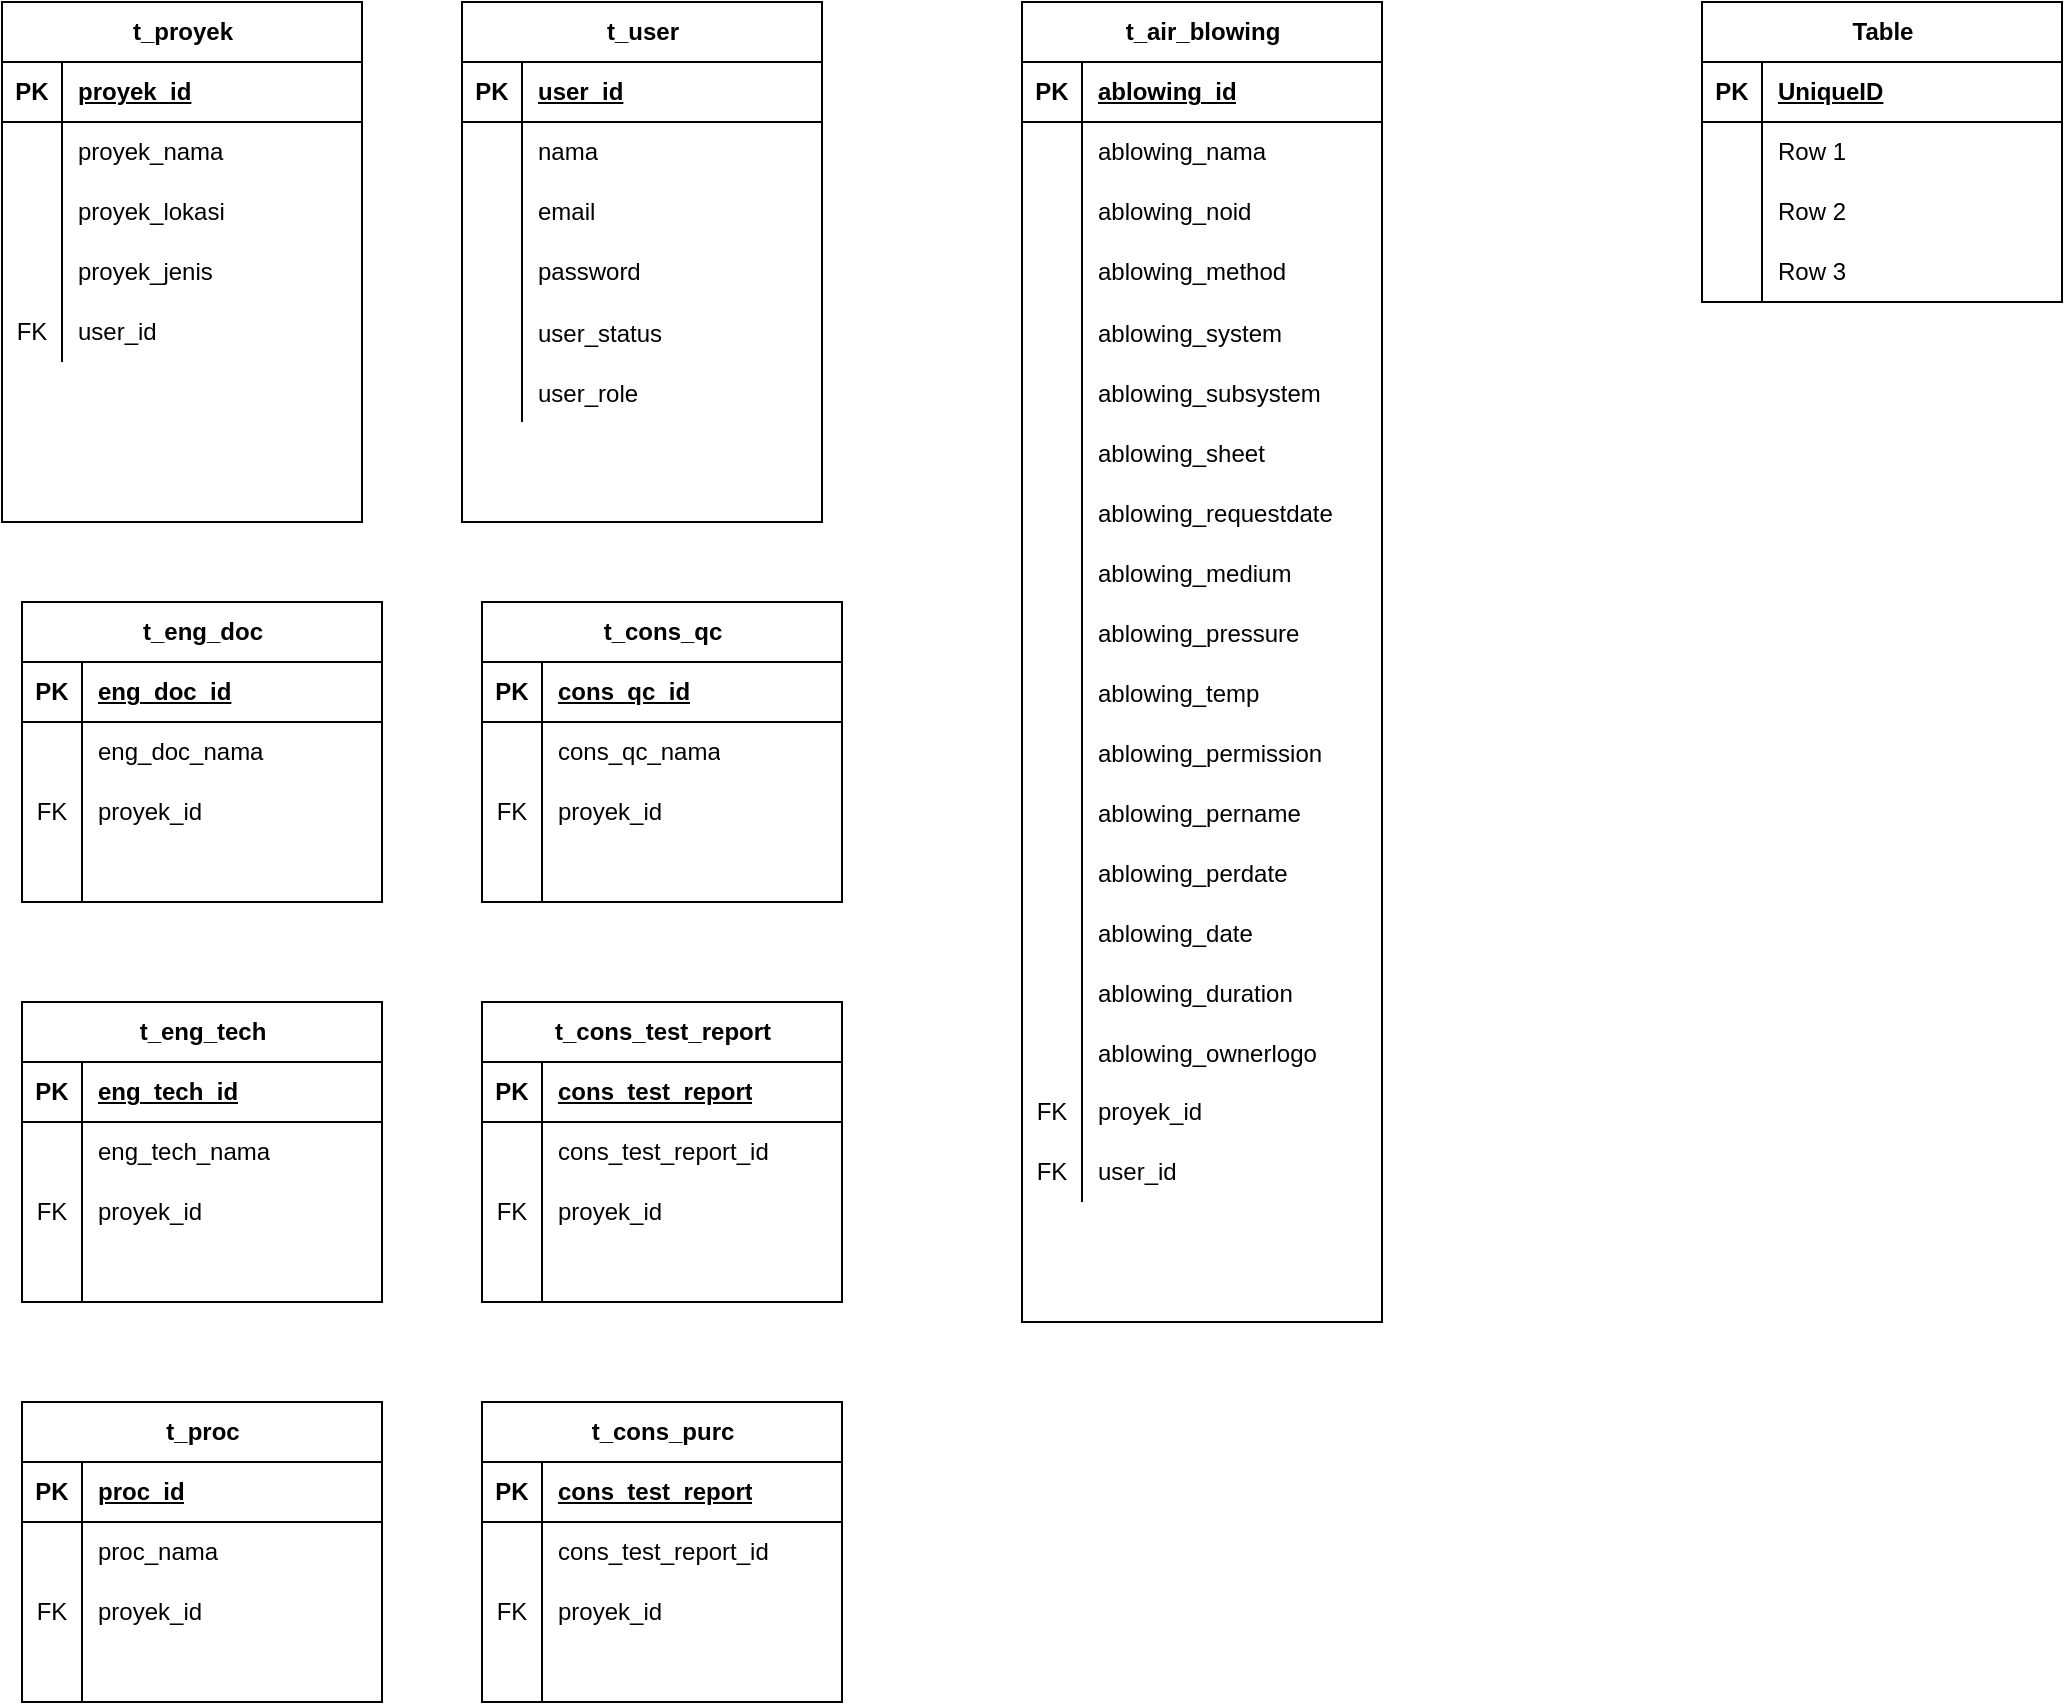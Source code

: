 <mxfile version="21.5.2" type="github">
  <diagram name="Page-1" id="oD8MVYjC0Df54EcWiSj7">
    <mxGraphModel dx="1793" dy="995" grid="1" gridSize="10" guides="1" tooltips="1" connect="1" arrows="1" fold="1" page="1" pageScale="1" pageWidth="850" pageHeight="1100" math="0" shadow="0">
      <root>
        <mxCell id="0" />
        <mxCell id="1" parent="0" />
        <mxCell id="EUWbA6eXH7BCti3I5fz--1" value="t_proyek" style="shape=table;startSize=30;container=1;collapsible=1;childLayout=tableLayout;fixedRows=1;rowLines=0;fontStyle=1;align=center;resizeLast=1;html=1;" parent="1" vertex="1">
          <mxGeometry x="30" y="20" width="180" height="260" as="geometry" />
        </mxCell>
        <mxCell id="EUWbA6eXH7BCti3I5fz--2" value="" style="shape=tableRow;horizontal=0;startSize=0;swimlaneHead=0;swimlaneBody=0;fillColor=none;collapsible=0;dropTarget=0;points=[[0,0.5],[1,0.5]];portConstraint=eastwest;top=0;left=0;right=0;bottom=1;" parent="EUWbA6eXH7BCti3I5fz--1" vertex="1">
          <mxGeometry y="30" width="180" height="30" as="geometry" />
        </mxCell>
        <mxCell id="EUWbA6eXH7BCti3I5fz--3" value="PK" style="shape=partialRectangle;connectable=0;fillColor=none;top=0;left=0;bottom=0;right=0;fontStyle=1;overflow=hidden;whiteSpace=wrap;html=1;" parent="EUWbA6eXH7BCti3I5fz--2" vertex="1">
          <mxGeometry width="30" height="30" as="geometry">
            <mxRectangle width="30" height="30" as="alternateBounds" />
          </mxGeometry>
        </mxCell>
        <mxCell id="EUWbA6eXH7BCti3I5fz--4" value="proyek_id" style="shape=partialRectangle;connectable=0;fillColor=none;top=0;left=0;bottom=0;right=0;align=left;spacingLeft=6;fontStyle=5;overflow=hidden;whiteSpace=wrap;html=1;" parent="EUWbA6eXH7BCti3I5fz--2" vertex="1">
          <mxGeometry x="30" width="150" height="30" as="geometry">
            <mxRectangle width="150" height="30" as="alternateBounds" />
          </mxGeometry>
        </mxCell>
        <mxCell id="EUWbA6eXH7BCti3I5fz--5" value="" style="shape=tableRow;horizontal=0;startSize=0;swimlaneHead=0;swimlaneBody=0;fillColor=none;collapsible=0;dropTarget=0;points=[[0,0.5],[1,0.5]];portConstraint=eastwest;top=0;left=0;right=0;bottom=0;" parent="EUWbA6eXH7BCti3I5fz--1" vertex="1">
          <mxGeometry y="60" width="180" height="30" as="geometry" />
        </mxCell>
        <mxCell id="EUWbA6eXH7BCti3I5fz--6" value="" style="shape=partialRectangle;connectable=0;fillColor=none;top=0;left=0;bottom=0;right=0;editable=1;overflow=hidden;whiteSpace=wrap;html=1;" parent="EUWbA6eXH7BCti3I5fz--5" vertex="1">
          <mxGeometry width="30" height="30" as="geometry">
            <mxRectangle width="30" height="30" as="alternateBounds" />
          </mxGeometry>
        </mxCell>
        <mxCell id="EUWbA6eXH7BCti3I5fz--7" value="proyek_nama" style="shape=partialRectangle;connectable=0;fillColor=none;top=0;left=0;bottom=0;right=0;align=left;spacingLeft=6;overflow=hidden;whiteSpace=wrap;html=1;" parent="EUWbA6eXH7BCti3I5fz--5" vertex="1">
          <mxGeometry x="30" width="150" height="30" as="geometry">
            <mxRectangle width="150" height="30" as="alternateBounds" />
          </mxGeometry>
        </mxCell>
        <mxCell id="EUWbA6eXH7BCti3I5fz--8" value="" style="shape=tableRow;horizontal=0;startSize=0;swimlaneHead=0;swimlaneBody=0;fillColor=none;collapsible=0;dropTarget=0;points=[[0,0.5],[1,0.5]];portConstraint=eastwest;top=0;left=0;right=0;bottom=0;" parent="EUWbA6eXH7BCti3I5fz--1" vertex="1">
          <mxGeometry y="90" width="180" height="30" as="geometry" />
        </mxCell>
        <mxCell id="EUWbA6eXH7BCti3I5fz--9" value="" style="shape=partialRectangle;connectable=0;fillColor=none;top=0;left=0;bottom=0;right=0;editable=1;overflow=hidden;whiteSpace=wrap;html=1;" parent="EUWbA6eXH7BCti3I5fz--8" vertex="1">
          <mxGeometry width="30" height="30" as="geometry">
            <mxRectangle width="30" height="30" as="alternateBounds" />
          </mxGeometry>
        </mxCell>
        <mxCell id="EUWbA6eXH7BCti3I5fz--10" value="proyek_lokasi" style="shape=partialRectangle;connectable=0;fillColor=none;top=0;left=0;bottom=0;right=0;align=left;spacingLeft=6;overflow=hidden;whiteSpace=wrap;html=1;" parent="EUWbA6eXH7BCti3I5fz--8" vertex="1">
          <mxGeometry x="30" width="150" height="30" as="geometry">
            <mxRectangle width="150" height="30" as="alternateBounds" />
          </mxGeometry>
        </mxCell>
        <mxCell id="EUWbA6eXH7BCti3I5fz--11" value="" style="shape=tableRow;horizontal=0;startSize=0;swimlaneHead=0;swimlaneBody=0;fillColor=none;collapsible=0;dropTarget=0;points=[[0,0.5],[1,0.5]];portConstraint=eastwest;top=0;left=0;right=0;bottom=0;" parent="EUWbA6eXH7BCti3I5fz--1" vertex="1">
          <mxGeometry y="120" width="180" height="30" as="geometry" />
        </mxCell>
        <mxCell id="EUWbA6eXH7BCti3I5fz--12" value="" style="shape=partialRectangle;connectable=0;fillColor=none;top=0;left=0;bottom=0;right=0;editable=1;overflow=hidden;whiteSpace=wrap;html=1;" parent="EUWbA6eXH7BCti3I5fz--11" vertex="1">
          <mxGeometry width="30" height="30" as="geometry">
            <mxRectangle width="30" height="30" as="alternateBounds" />
          </mxGeometry>
        </mxCell>
        <mxCell id="EUWbA6eXH7BCti3I5fz--13" value="proyek_jenis" style="shape=partialRectangle;connectable=0;fillColor=none;top=0;left=0;bottom=0;right=0;align=left;spacingLeft=6;overflow=hidden;whiteSpace=wrap;html=1;" parent="EUWbA6eXH7BCti3I5fz--11" vertex="1">
          <mxGeometry x="30" width="150" height="30" as="geometry">
            <mxRectangle width="150" height="30" as="alternateBounds" />
          </mxGeometry>
        </mxCell>
        <mxCell id="SvHsmcn8wAkfC9VD8bS5-96" value="" style="shape=tableRow;horizontal=0;startSize=0;swimlaneHead=0;swimlaneBody=0;fillColor=none;collapsible=0;dropTarget=0;points=[[0,0.5],[1,0.5]];portConstraint=eastwest;top=0;left=0;right=0;bottom=0;" vertex="1" parent="EUWbA6eXH7BCti3I5fz--1">
          <mxGeometry y="150" width="180" height="30" as="geometry" />
        </mxCell>
        <mxCell id="SvHsmcn8wAkfC9VD8bS5-97" value="FK" style="shape=partialRectangle;connectable=0;fillColor=none;top=0;left=0;bottom=0;right=0;fontStyle=0;overflow=hidden;whiteSpace=wrap;html=1;" vertex="1" parent="SvHsmcn8wAkfC9VD8bS5-96">
          <mxGeometry width="30" height="30" as="geometry">
            <mxRectangle width="30" height="30" as="alternateBounds" />
          </mxGeometry>
        </mxCell>
        <mxCell id="SvHsmcn8wAkfC9VD8bS5-98" value="user_id" style="shape=partialRectangle;connectable=0;fillColor=none;top=0;left=0;bottom=0;right=0;align=left;spacingLeft=6;fontStyle=0;overflow=hidden;whiteSpace=wrap;html=1;" vertex="1" parent="SvHsmcn8wAkfC9VD8bS5-96">
          <mxGeometry x="30" width="150" height="30" as="geometry">
            <mxRectangle width="150" height="30" as="alternateBounds" />
          </mxGeometry>
        </mxCell>
        <mxCell id="EUWbA6eXH7BCti3I5fz--18" value="t_eng_doc" style="shape=table;startSize=30;container=1;collapsible=1;childLayout=tableLayout;fixedRows=1;rowLines=0;fontStyle=1;align=center;resizeLast=1;html=1;" parent="1" vertex="1">
          <mxGeometry x="40" y="320" width="180" height="150" as="geometry" />
        </mxCell>
        <mxCell id="EUWbA6eXH7BCti3I5fz--19" value="" style="shape=tableRow;horizontal=0;startSize=0;swimlaneHead=0;swimlaneBody=0;fillColor=none;collapsible=0;dropTarget=0;points=[[0,0.5],[1,0.5]];portConstraint=eastwest;top=0;left=0;right=0;bottom=1;" parent="EUWbA6eXH7BCti3I5fz--18" vertex="1">
          <mxGeometry y="30" width="180" height="30" as="geometry" />
        </mxCell>
        <mxCell id="EUWbA6eXH7BCti3I5fz--20" value="PK" style="shape=partialRectangle;connectable=0;fillColor=none;top=0;left=0;bottom=0;right=0;fontStyle=1;overflow=hidden;whiteSpace=wrap;html=1;" parent="EUWbA6eXH7BCti3I5fz--19" vertex="1">
          <mxGeometry width="30" height="30" as="geometry">
            <mxRectangle width="30" height="30" as="alternateBounds" />
          </mxGeometry>
        </mxCell>
        <mxCell id="EUWbA6eXH7BCti3I5fz--21" value="eng_doc_id" style="shape=partialRectangle;connectable=0;fillColor=none;top=0;left=0;bottom=0;right=0;align=left;spacingLeft=6;fontStyle=5;overflow=hidden;whiteSpace=wrap;html=1;" parent="EUWbA6eXH7BCti3I5fz--19" vertex="1">
          <mxGeometry x="30" width="150" height="30" as="geometry">
            <mxRectangle width="150" height="30" as="alternateBounds" />
          </mxGeometry>
        </mxCell>
        <mxCell id="EUWbA6eXH7BCti3I5fz--22" value="" style="shape=tableRow;horizontal=0;startSize=0;swimlaneHead=0;swimlaneBody=0;fillColor=none;collapsible=0;dropTarget=0;points=[[0,0.5],[1,0.5]];portConstraint=eastwest;top=0;left=0;right=0;bottom=0;" parent="EUWbA6eXH7BCti3I5fz--18" vertex="1">
          <mxGeometry y="60" width="180" height="30" as="geometry" />
        </mxCell>
        <mxCell id="EUWbA6eXH7BCti3I5fz--23" value="" style="shape=partialRectangle;connectable=0;fillColor=none;top=0;left=0;bottom=0;right=0;editable=1;overflow=hidden;whiteSpace=wrap;html=1;" parent="EUWbA6eXH7BCti3I5fz--22" vertex="1">
          <mxGeometry width="30" height="30" as="geometry">
            <mxRectangle width="30" height="30" as="alternateBounds" />
          </mxGeometry>
        </mxCell>
        <mxCell id="EUWbA6eXH7BCti3I5fz--24" value="eng_doc_nama" style="shape=partialRectangle;connectable=0;fillColor=none;top=0;left=0;bottom=0;right=0;align=left;spacingLeft=6;overflow=hidden;whiteSpace=wrap;html=1;" parent="EUWbA6eXH7BCti3I5fz--22" vertex="1">
          <mxGeometry x="30" width="150" height="30" as="geometry">
            <mxRectangle width="150" height="30" as="alternateBounds" />
          </mxGeometry>
        </mxCell>
        <mxCell id="EUWbA6eXH7BCti3I5fz--34" value="" style="shape=tableRow;horizontal=0;startSize=0;swimlaneHead=0;swimlaneBody=0;fillColor=none;collapsible=0;dropTarget=0;points=[[0,0.5],[1,0.5]];portConstraint=eastwest;top=0;left=0;right=0;bottom=0;" parent="EUWbA6eXH7BCti3I5fz--18" vertex="1">
          <mxGeometry y="90" width="180" height="30" as="geometry" />
        </mxCell>
        <mxCell id="EUWbA6eXH7BCti3I5fz--35" value="FK" style="shape=partialRectangle;connectable=0;fillColor=none;top=0;left=0;bottom=0;right=0;fontStyle=0;overflow=hidden;whiteSpace=wrap;html=1;" parent="EUWbA6eXH7BCti3I5fz--34" vertex="1">
          <mxGeometry width="30" height="30" as="geometry">
            <mxRectangle width="30" height="30" as="alternateBounds" />
          </mxGeometry>
        </mxCell>
        <mxCell id="EUWbA6eXH7BCti3I5fz--36" value="proyek_id" style="shape=partialRectangle;connectable=0;fillColor=none;top=0;left=0;bottom=0;right=0;align=left;spacingLeft=6;fontStyle=0;overflow=hidden;whiteSpace=wrap;html=1;" parent="EUWbA6eXH7BCti3I5fz--34" vertex="1">
          <mxGeometry x="30" width="150" height="30" as="geometry">
            <mxRectangle width="150" height="30" as="alternateBounds" />
          </mxGeometry>
        </mxCell>
        <mxCell id="EUWbA6eXH7BCti3I5fz--25" value="" style="shape=tableRow;horizontal=0;startSize=0;swimlaneHead=0;swimlaneBody=0;fillColor=none;collapsible=0;dropTarget=0;points=[[0,0.5],[1,0.5]];portConstraint=eastwest;top=0;left=0;right=0;bottom=0;" parent="EUWbA6eXH7BCti3I5fz--18" vertex="1">
          <mxGeometry y="120" width="180" height="30" as="geometry" />
        </mxCell>
        <mxCell id="EUWbA6eXH7BCti3I5fz--26" value="" style="shape=partialRectangle;connectable=0;fillColor=none;top=0;left=0;bottom=0;right=0;editable=1;overflow=hidden;whiteSpace=wrap;html=1;" parent="EUWbA6eXH7BCti3I5fz--25" vertex="1">
          <mxGeometry width="30" height="30" as="geometry">
            <mxRectangle width="30" height="30" as="alternateBounds" />
          </mxGeometry>
        </mxCell>
        <mxCell id="EUWbA6eXH7BCti3I5fz--27" value="" style="shape=partialRectangle;connectable=0;fillColor=none;top=0;left=0;bottom=0;right=0;align=left;spacingLeft=6;overflow=hidden;whiteSpace=wrap;html=1;" parent="EUWbA6eXH7BCti3I5fz--25" vertex="1">
          <mxGeometry x="30" width="150" height="30" as="geometry">
            <mxRectangle width="150" height="30" as="alternateBounds" />
          </mxGeometry>
        </mxCell>
        <mxCell id="EUWbA6eXH7BCti3I5fz--37" value="t_eng_tech" style="shape=table;startSize=30;container=1;collapsible=1;childLayout=tableLayout;fixedRows=1;rowLines=0;fontStyle=1;align=center;resizeLast=1;html=1;" parent="1" vertex="1">
          <mxGeometry x="40" y="520" width="180" height="150" as="geometry" />
        </mxCell>
        <mxCell id="EUWbA6eXH7BCti3I5fz--38" value="" style="shape=tableRow;horizontal=0;startSize=0;swimlaneHead=0;swimlaneBody=0;fillColor=none;collapsible=0;dropTarget=0;points=[[0,0.5],[1,0.5]];portConstraint=eastwest;top=0;left=0;right=0;bottom=1;" parent="EUWbA6eXH7BCti3I5fz--37" vertex="1">
          <mxGeometry y="30" width="180" height="30" as="geometry" />
        </mxCell>
        <mxCell id="EUWbA6eXH7BCti3I5fz--39" value="PK" style="shape=partialRectangle;connectable=0;fillColor=none;top=0;left=0;bottom=0;right=0;fontStyle=1;overflow=hidden;whiteSpace=wrap;html=1;" parent="EUWbA6eXH7BCti3I5fz--38" vertex="1">
          <mxGeometry width="30" height="30" as="geometry">
            <mxRectangle width="30" height="30" as="alternateBounds" />
          </mxGeometry>
        </mxCell>
        <mxCell id="EUWbA6eXH7BCti3I5fz--40" value="eng_tech_id" style="shape=partialRectangle;connectable=0;fillColor=none;top=0;left=0;bottom=0;right=0;align=left;spacingLeft=6;fontStyle=5;overflow=hidden;whiteSpace=wrap;html=1;" parent="EUWbA6eXH7BCti3I5fz--38" vertex="1">
          <mxGeometry x="30" width="150" height="30" as="geometry">
            <mxRectangle width="150" height="30" as="alternateBounds" />
          </mxGeometry>
        </mxCell>
        <mxCell id="EUWbA6eXH7BCti3I5fz--41" value="" style="shape=tableRow;horizontal=0;startSize=0;swimlaneHead=0;swimlaneBody=0;fillColor=none;collapsible=0;dropTarget=0;points=[[0,0.5],[1,0.5]];portConstraint=eastwest;top=0;left=0;right=0;bottom=0;" parent="EUWbA6eXH7BCti3I5fz--37" vertex="1">
          <mxGeometry y="60" width="180" height="30" as="geometry" />
        </mxCell>
        <mxCell id="EUWbA6eXH7BCti3I5fz--42" value="" style="shape=partialRectangle;connectable=0;fillColor=none;top=0;left=0;bottom=0;right=0;editable=1;overflow=hidden;whiteSpace=wrap;html=1;" parent="EUWbA6eXH7BCti3I5fz--41" vertex="1">
          <mxGeometry width="30" height="30" as="geometry">
            <mxRectangle width="30" height="30" as="alternateBounds" />
          </mxGeometry>
        </mxCell>
        <mxCell id="EUWbA6eXH7BCti3I5fz--43" value="eng_tech_nama" style="shape=partialRectangle;connectable=0;fillColor=none;top=0;left=0;bottom=0;right=0;align=left;spacingLeft=6;overflow=hidden;whiteSpace=wrap;html=1;" parent="EUWbA6eXH7BCti3I5fz--41" vertex="1">
          <mxGeometry x="30" width="150" height="30" as="geometry">
            <mxRectangle width="150" height="30" as="alternateBounds" />
          </mxGeometry>
        </mxCell>
        <mxCell id="EUWbA6eXH7BCti3I5fz--56" value="" style="shape=tableRow;horizontal=0;startSize=0;swimlaneHead=0;swimlaneBody=0;fillColor=none;collapsible=0;dropTarget=0;points=[[0,0.5],[1,0.5]];portConstraint=eastwest;top=0;left=0;right=0;bottom=0;" parent="EUWbA6eXH7BCti3I5fz--37" vertex="1">
          <mxGeometry y="90" width="180" height="30" as="geometry" />
        </mxCell>
        <mxCell id="EUWbA6eXH7BCti3I5fz--57" value="FK" style="shape=partialRectangle;connectable=0;fillColor=none;top=0;left=0;bottom=0;right=0;fontStyle=0;overflow=hidden;whiteSpace=wrap;html=1;" parent="EUWbA6eXH7BCti3I5fz--56" vertex="1">
          <mxGeometry width="30" height="30" as="geometry">
            <mxRectangle width="30" height="30" as="alternateBounds" />
          </mxGeometry>
        </mxCell>
        <mxCell id="EUWbA6eXH7BCti3I5fz--58" value="proyek_id" style="shape=partialRectangle;connectable=0;fillColor=none;top=0;left=0;bottom=0;right=0;align=left;spacingLeft=6;fontStyle=0;overflow=hidden;whiteSpace=wrap;html=1;" parent="EUWbA6eXH7BCti3I5fz--56" vertex="1">
          <mxGeometry x="30" width="150" height="30" as="geometry">
            <mxRectangle width="150" height="30" as="alternateBounds" />
          </mxGeometry>
        </mxCell>
        <mxCell id="EUWbA6eXH7BCti3I5fz--47" value="" style="shape=tableRow;horizontal=0;startSize=0;swimlaneHead=0;swimlaneBody=0;fillColor=none;collapsible=0;dropTarget=0;points=[[0,0.5],[1,0.5]];portConstraint=eastwest;top=0;left=0;right=0;bottom=0;" parent="EUWbA6eXH7BCti3I5fz--37" vertex="1">
          <mxGeometry y="120" width="180" height="30" as="geometry" />
        </mxCell>
        <mxCell id="EUWbA6eXH7BCti3I5fz--48" value="" style="shape=partialRectangle;connectable=0;fillColor=none;top=0;left=0;bottom=0;right=0;editable=1;overflow=hidden;whiteSpace=wrap;html=1;" parent="EUWbA6eXH7BCti3I5fz--47" vertex="1">
          <mxGeometry width="30" height="30" as="geometry">
            <mxRectangle width="30" height="30" as="alternateBounds" />
          </mxGeometry>
        </mxCell>
        <mxCell id="EUWbA6eXH7BCti3I5fz--49" value="" style="shape=partialRectangle;connectable=0;fillColor=none;top=0;left=0;bottom=0;right=0;align=left;spacingLeft=6;overflow=hidden;whiteSpace=wrap;html=1;" parent="EUWbA6eXH7BCti3I5fz--47" vertex="1">
          <mxGeometry x="30" width="150" height="30" as="geometry">
            <mxRectangle width="150" height="30" as="alternateBounds" />
          </mxGeometry>
        </mxCell>
        <mxCell id="EUWbA6eXH7BCti3I5fz--75" value="t_proc" style="shape=table;startSize=30;container=1;collapsible=1;childLayout=tableLayout;fixedRows=1;rowLines=0;fontStyle=1;align=center;resizeLast=1;html=1;" parent="1" vertex="1">
          <mxGeometry x="40" y="720" width="180" height="150" as="geometry" />
        </mxCell>
        <mxCell id="EUWbA6eXH7BCti3I5fz--76" value="" style="shape=tableRow;horizontal=0;startSize=0;swimlaneHead=0;swimlaneBody=0;fillColor=none;collapsible=0;dropTarget=0;points=[[0,0.5],[1,0.5]];portConstraint=eastwest;top=0;left=0;right=0;bottom=1;" parent="EUWbA6eXH7BCti3I5fz--75" vertex="1">
          <mxGeometry y="30" width="180" height="30" as="geometry" />
        </mxCell>
        <mxCell id="EUWbA6eXH7BCti3I5fz--77" value="PK" style="shape=partialRectangle;connectable=0;fillColor=none;top=0;left=0;bottom=0;right=0;fontStyle=1;overflow=hidden;whiteSpace=wrap;html=1;" parent="EUWbA6eXH7BCti3I5fz--76" vertex="1">
          <mxGeometry width="30" height="30" as="geometry">
            <mxRectangle width="30" height="30" as="alternateBounds" />
          </mxGeometry>
        </mxCell>
        <mxCell id="EUWbA6eXH7BCti3I5fz--78" value="proc_id" style="shape=partialRectangle;connectable=0;fillColor=none;top=0;left=0;bottom=0;right=0;align=left;spacingLeft=6;fontStyle=5;overflow=hidden;whiteSpace=wrap;html=1;" parent="EUWbA6eXH7BCti3I5fz--76" vertex="1">
          <mxGeometry x="30" width="150" height="30" as="geometry">
            <mxRectangle width="150" height="30" as="alternateBounds" />
          </mxGeometry>
        </mxCell>
        <mxCell id="EUWbA6eXH7BCti3I5fz--79" value="" style="shape=tableRow;horizontal=0;startSize=0;swimlaneHead=0;swimlaneBody=0;fillColor=none;collapsible=0;dropTarget=0;points=[[0,0.5],[1,0.5]];portConstraint=eastwest;top=0;left=0;right=0;bottom=0;" parent="EUWbA6eXH7BCti3I5fz--75" vertex="1">
          <mxGeometry y="60" width="180" height="30" as="geometry" />
        </mxCell>
        <mxCell id="EUWbA6eXH7BCti3I5fz--80" value="" style="shape=partialRectangle;connectable=0;fillColor=none;top=0;left=0;bottom=0;right=0;editable=1;overflow=hidden;whiteSpace=wrap;html=1;" parent="EUWbA6eXH7BCti3I5fz--79" vertex="1">
          <mxGeometry width="30" height="30" as="geometry">
            <mxRectangle width="30" height="30" as="alternateBounds" />
          </mxGeometry>
        </mxCell>
        <mxCell id="EUWbA6eXH7BCti3I5fz--81" value="proc_nama" style="shape=partialRectangle;connectable=0;fillColor=none;top=0;left=0;bottom=0;right=0;align=left;spacingLeft=6;overflow=hidden;whiteSpace=wrap;html=1;" parent="EUWbA6eXH7BCti3I5fz--79" vertex="1">
          <mxGeometry x="30" width="150" height="30" as="geometry">
            <mxRectangle width="150" height="30" as="alternateBounds" />
          </mxGeometry>
        </mxCell>
        <mxCell id="EUWbA6eXH7BCti3I5fz--82" value="" style="shape=tableRow;horizontal=0;startSize=0;swimlaneHead=0;swimlaneBody=0;fillColor=none;collapsible=0;dropTarget=0;points=[[0,0.5],[1,0.5]];portConstraint=eastwest;top=0;left=0;right=0;bottom=0;" parent="EUWbA6eXH7BCti3I5fz--75" vertex="1">
          <mxGeometry y="90" width="180" height="30" as="geometry" />
        </mxCell>
        <mxCell id="EUWbA6eXH7BCti3I5fz--83" value="FK" style="shape=partialRectangle;connectable=0;fillColor=none;top=0;left=0;bottom=0;right=0;fontStyle=0;overflow=hidden;whiteSpace=wrap;html=1;" parent="EUWbA6eXH7BCti3I5fz--82" vertex="1">
          <mxGeometry width="30" height="30" as="geometry">
            <mxRectangle width="30" height="30" as="alternateBounds" />
          </mxGeometry>
        </mxCell>
        <mxCell id="EUWbA6eXH7BCti3I5fz--84" value="proyek_id" style="shape=partialRectangle;connectable=0;fillColor=none;top=0;left=0;bottom=0;right=0;align=left;spacingLeft=6;fontStyle=0;overflow=hidden;whiteSpace=wrap;html=1;" parent="EUWbA6eXH7BCti3I5fz--82" vertex="1">
          <mxGeometry x="30" width="150" height="30" as="geometry">
            <mxRectangle width="150" height="30" as="alternateBounds" />
          </mxGeometry>
        </mxCell>
        <mxCell id="EUWbA6eXH7BCti3I5fz--85" value="" style="shape=tableRow;horizontal=0;startSize=0;swimlaneHead=0;swimlaneBody=0;fillColor=none;collapsible=0;dropTarget=0;points=[[0,0.5],[1,0.5]];portConstraint=eastwest;top=0;left=0;right=0;bottom=0;" parent="EUWbA6eXH7BCti3I5fz--75" vertex="1">
          <mxGeometry y="120" width="180" height="30" as="geometry" />
        </mxCell>
        <mxCell id="EUWbA6eXH7BCti3I5fz--86" value="" style="shape=partialRectangle;connectable=0;fillColor=none;top=0;left=0;bottom=0;right=0;editable=1;overflow=hidden;whiteSpace=wrap;html=1;" parent="EUWbA6eXH7BCti3I5fz--85" vertex="1">
          <mxGeometry width="30" height="30" as="geometry">
            <mxRectangle width="30" height="30" as="alternateBounds" />
          </mxGeometry>
        </mxCell>
        <mxCell id="EUWbA6eXH7BCti3I5fz--87" value="" style="shape=partialRectangle;connectable=0;fillColor=none;top=0;left=0;bottom=0;right=0;align=left;spacingLeft=6;overflow=hidden;whiteSpace=wrap;html=1;" parent="EUWbA6eXH7BCti3I5fz--85" vertex="1">
          <mxGeometry x="30" width="150" height="30" as="geometry">
            <mxRectangle width="150" height="30" as="alternateBounds" />
          </mxGeometry>
        </mxCell>
        <mxCell id="EUWbA6eXH7BCti3I5fz--88" value="t_cons_qc" style="shape=table;startSize=30;container=1;collapsible=1;childLayout=tableLayout;fixedRows=1;rowLines=0;fontStyle=1;align=center;resizeLast=1;html=1;" parent="1" vertex="1">
          <mxGeometry x="270" y="320" width="180" height="150" as="geometry" />
        </mxCell>
        <mxCell id="EUWbA6eXH7BCti3I5fz--89" value="" style="shape=tableRow;horizontal=0;startSize=0;swimlaneHead=0;swimlaneBody=0;fillColor=none;collapsible=0;dropTarget=0;points=[[0,0.5],[1,0.5]];portConstraint=eastwest;top=0;left=0;right=0;bottom=1;" parent="EUWbA6eXH7BCti3I5fz--88" vertex="1">
          <mxGeometry y="30" width="180" height="30" as="geometry" />
        </mxCell>
        <mxCell id="EUWbA6eXH7BCti3I5fz--90" value="PK" style="shape=partialRectangle;connectable=0;fillColor=none;top=0;left=0;bottom=0;right=0;fontStyle=1;overflow=hidden;whiteSpace=wrap;html=1;" parent="EUWbA6eXH7BCti3I5fz--89" vertex="1">
          <mxGeometry width="30" height="30" as="geometry">
            <mxRectangle width="30" height="30" as="alternateBounds" />
          </mxGeometry>
        </mxCell>
        <mxCell id="EUWbA6eXH7BCti3I5fz--91" value="cons_qc_id" style="shape=partialRectangle;connectable=0;fillColor=none;top=0;left=0;bottom=0;right=0;align=left;spacingLeft=6;fontStyle=5;overflow=hidden;whiteSpace=wrap;html=1;" parent="EUWbA6eXH7BCti3I5fz--89" vertex="1">
          <mxGeometry x="30" width="150" height="30" as="geometry">
            <mxRectangle width="150" height="30" as="alternateBounds" />
          </mxGeometry>
        </mxCell>
        <mxCell id="EUWbA6eXH7BCti3I5fz--92" value="" style="shape=tableRow;horizontal=0;startSize=0;swimlaneHead=0;swimlaneBody=0;fillColor=none;collapsible=0;dropTarget=0;points=[[0,0.5],[1,0.5]];portConstraint=eastwest;top=0;left=0;right=0;bottom=0;" parent="EUWbA6eXH7BCti3I5fz--88" vertex="1">
          <mxGeometry y="60" width="180" height="30" as="geometry" />
        </mxCell>
        <mxCell id="EUWbA6eXH7BCti3I5fz--93" value="" style="shape=partialRectangle;connectable=0;fillColor=none;top=0;left=0;bottom=0;right=0;editable=1;overflow=hidden;whiteSpace=wrap;html=1;" parent="EUWbA6eXH7BCti3I5fz--92" vertex="1">
          <mxGeometry width="30" height="30" as="geometry">
            <mxRectangle width="30" height="30" as="alternateBounds" />
          </mxGeometry>
        </mxCell>
        <mxCell id="EUWbA6eXH7BCti3I5fz--94" value="cons_qc_nama" style="shape=partialRectangle;connectable=0;fillColor=none;top=0;left=0;bottom=0;right=0;align=left;spacingLeft=6;overflow=hidden;whiteSpace=wrap;html=1;" parent="EUWbA6eXH7BCti3I5fz--92" vertex="1">
          <mxGeometry x="30" width="150" height="30" as="geometry">
            <mxRectangle width="150" height="30" as="alternateBounds" />
          </mxGeometry>
        </mxCell>
        <mxCell id="EUWbA6eXH7BCti3I5fz--95" value="" style="shape=tableRow;horizontal=0;startSize=0;swimlaneHead=0;swimlaneBody=0;fillColor=none;collapsible=0;dropTarget=0;points=[[0,0.5],[1,0.5]];portConstraint=eastwest;top=0;left=0;right=0;bottom=0;" parent="EUWbA6eXH7BCti3I5fz--88" vertex="1">
          <mxGeometry y="90" width="180" height="30" as="geometry" />
        </mxCell>
        <mxCell id="EUWbA6eXH7BCti3I5fz--96" value="FK" style="shape=partialRectangle;connectable=0;fillColor=none;top=0;left=0;bottom=0;right=0;fontStyle=0;overflow=hidden;whiteSpace=wrap;html=1;" parent="EUWbA6eXH7BCti3I5fz--95" vertex="1">
          <mxGeometry width="30" height="30" as="geometry">
            <mxRectangle width="30" height="30" as="alternateBounds" />
          </mxGeometry>
        </mxCell>
        <mxCell id="EUWbA6eXH7BCti3I5fz--97" value="proyek_id" style="shape=partialRectangle;connectable=0;fillColor=none;top=0;left=0;bottom=0;right=0;align=left;spacingLeft=6;fontStyle=0;overflow=hidden;whiteSpace=wrap;html=1;" parent="EUWbA6eXH7BCti3I5fz--95" vertex="1">
          <mxGeometry x="30" width="150" height="30" as="geometry">
            <mxRectangle width="150" height="30" as="alternateBounds" />
          </mxGeometry>
        </mxCell>
        <mxCell id="EUWbA6eXH7BCti3I5fz--98" value="" style="shape=tableRow;horizontal=0;startSize=0;swimlaneHead=0;swimlaneBody=0;fillColor=none;collapsible=0;dropTarget=0;points=[[0,0.5],[1,0.5]];portConstraint=eastwest;top=0;left=0;right=0;bottom=0;" parent="EUWbA6eXH7BCti3I5fz--88" vertex="1">
          <mxGeometry y="120" width="180" height="30" as="geometry" />
        </mxCell>
        <mxCell id="EUWbA6eXH7BCti3I5fz--99" value="" style="shape=partialRectangle;connectable=0;fillColor=none;top=0;left=0;bottom=0;right=0;editable=1;overflow=hidden;whiteSpace=wrap;html=1;" parent="EUWbA6eXH7BCti3I5fz--98" vertex="1">
          <mxGeometry width="30" height="30" as="geometry">
            <mxRectangle width="30" height="30" as="alternateBounds" />
          </mxGeometry>
        </mxCell>
        <mxCell id="EUWbA6eXH7BCti3I5fz--100" value="" style="shape=partialRectangle;connectable=0;fillColor=none;top=0;left=0;bottom=0;right=0;align=left;spacingLeft=6;overflow=hidden;whiteSpace=wrap;html=1;" parent="EUWbA6eXH7BCti3I5fz--98" vertex="1">
          <mxGeometry x="30" width="150" height="30" as="geometry">
            <mxRectangle width="150" height="30" as="alternateBounds" />
          </mxGeometry>
        </mxCell>
        <mxCell id="EUWbA6eXH7BCti3I5fz--102" value="t_cons_test_report" style="shape=table;startSize=30;container=1;collapsible=1;childLayout=tableLayout;fixedRows=1;rowLines=0;fontStyle=1;align=center;resizeLast=1;html=1;" parent="1" vertex="1">
          <mxGeometry x="270" y="520" width="180" height="150" as="geometry" />
        </mxCell>
        <mxCell id="EUWbA6eXH7BCti3I5fz--103" value="" style="shape=tableRow;horizontal=0;startSize=0;swimlaneHead=0;swimlaneBody=0;fillColor=none;collapsible=0;dropTarget=0;points=[[0,0.5],[1,0.5]];portConstraint=eastwest;top=0;left=0;right=0;bottom=1;" parent="EUWbA6eXH7BCti3I5fz--102" vertex="1">
          <mxGeometry y="30" width="180" height="30" as="geometry" />
        </mxCell>
        <mxCell id="EUWbA6eXH7BCti3I5fz--104" value="PK" style="shape=partialRectangle;connectable=0;fillColor=none;top=0;left=0;bottom=0;right=0;fontStyle=1;overflow=hidden;whiteSpace=wrap;html=1;" parent="EUWbA6eXH7BCti3I5fz--103" vertex="1">
          <mxGeometry width="30" height="30" as="geometry">
            <mxRectangle width="30" height="30" as="alternateBounds" />
          </mxGeometry>
        </mxCell>
        <mxCell id="EUWbA6eXH7BCti3I5fz--105" value="cons_test_report" style="shape=partialRectangle;connectable=0;fillColor=none;top=0;left=0;bottom=0;right=0;align=left;spacingLeft=6;fontStyle=5;overflow=hidden;whiteSpace=wrap;html=1;" parent="EUWbA6eXH7BCti3I5fz--103" vertex="1">
          <mxGeometry x="30" width="150" height="30" as="geometry">
            <mxRectangle width="150" height="30" as="alternateBounds" />
          </mxGeometry>
        </mxCell>
        <mxCell id="EUWbA6eXH7BCti3I5fz--106" value="" style="shape=tableRow;horizontal=0;startSize=0;swimlaneHead=0;swimlaneBody=0;fillColor=none;collapsible=0;dropTarget=0;points=[[0,0.5],[1,0.5]];portConstraint=eastwest;top=0;left=0;right=0;bottom=0;" parent="EUWbA6eXH7BCti3I5fz--102" vertex="1">
          <mxGeometry y="60" width="180" height="30" as="geometry" />
        </mxCell>
        <mxCell id="EUWbA6eXH7BCti3I5fz--107" value="" style="shape=partialRectangle;connectable=0;fillColor=none;top=0;left=0;bottom=0;right=0;editable=1;overflow=hidden;whiteSpace=wrap;html=1;" parent="EUWbA6eXH7BCti3I5fz--106" vertex="1">
          <mxGeometry width="30" height="30" as="geometry">
            <mxRectangle width="30" height="30" as="alternateBounds" />
          </mxGeometry>
        </mxCell>
        <mxCell id="EUWbA6eXH7BCti3I5fz--108" value="cons_test_report_id" style="shape=partialRectangle;connectable=0;fillColor=none;top=0;left=0;bottom=0;right=0;align=left;spacingLeft=6;overflow=hidden;whiteSpace=wrap;html=1;" parent="EUWbA6eXH7BCti3I5fz--106" vertex="1">
          <mxGeometry x="30" width="150" height="30" as="geometry">
            <mxRectangle width="150" height="30" as="alternateBounds" />
          </mxGeometry>
        </mxCell>
        <mxCell id="EUWbA6eXH7BCti3I5fz--109" value="" style="shape=tableRow;horizontal=0;startSize=0;swimlaneHead=0;swimlaneBody=0;fillColor=none;collapsible=0;dropTarget=0;points=[[0,0.5],[1,0.5]];portConstraint=eastwest;top=0;left=0;right=0;bottom=0;" parent="EUWbA6eXH7BCti3I5fz--102" vertex="1">
          <mxGeometry y="90" width="180" height="30" as="geometry" />
        </mxCell>
        <mxCell id="EUWbA6eXH7BCti3I5fz--110" value="FK" style="shape=partialRectangle;connectable=0;fillColor=none;top=0;left=0;bottom=0;right=0;fontStyle=0;overflow=hidden;whiteSpace=wrap;html=1;" parent="EUWbA6eXH7BCti3I5fz--109" vertex="1">
          <mxGeometry width="30" height="30" as="geometry">
            <mxRectangle width="30" height="30" as="alternateBounds" />
          </mxGeometry>
        </mxCell>
        <mxCell id="EUWbA6eXH7BCti3I5fz--111" value="proyek_id" style="shape=partialRectangle;connectable=0;fillColor=none;top=0;left=0;bottom=0;right=0;align=left;spacingLeft=6;fontStyle=0;overflow=hidden;whiteSpace=wrap;html=1;" parent="EUWbA6eXH7BCti3I5fz--109" vertex="1">
          <mxGeometry x="30" width="150" height="30" as="geometry">
            <mxRectangle width="150" height="30" as="alternateBounds" />
          </mxGeometry>
        </mxCell>
        <mxCell id="EUWbA6eXH7BCti3I5fz--112" value="" style="shape=tableRow;horizontal=0;startSize=0;swimlaneHead=0;swimlaneBody=0;fillColor=none;collapsible=0;dropTarget=0;points=[[0,0.5],[1,0.5]];portConstraint=eastwest;top=0;left=0;right=0;bottom=0;" parent="EUWbA6eXH7BCti3I5fz--102" vertex="1">
          <mxGeometry y="120" width="180" height="30" as="geometry" />
        </mxCell>
        <mxCell id="EUWbA6eXH7BCti3I5fz--113" value="" style="shape=partialRectangle;connectable=0;fillColor=none;top=0;left=0;bottom=0;right=0;editable=1;overflow=hidden;whiteSpace=wrap;html=1;" parent="EUWbA6eXH7BCti3I5fz--112" vertex="1">
          <mxGeometry width="30" height="30" as="geometry">
            <mxRectangle width="30" height="30" as="alternateBounds" />
          </mxGeometry>
        </mxCell>
        <mxCell id="EUWbA6eXH7BCti3I5fz--114" value="" style="shape=partialRectangle;connectable=0;fillColor=none;top=0;left=0;bottom=0;right=0;align=left;spacingLeft=6;overflow=hidden;whiteSpace=wrap;html=1;" parent="EUWbA6eXH7BCti3I5fz--112" vertex="1">
          <mxGeometry x="30" width="150" height="30" as="geometry">
            <mxRectangle width="150" height="30" as="alternateBounds" />
          </mxGeometry>
        </mxCell>
        <mxCell id="EUWbA6eXH7BCti3I5fz--115" value="t_cons_purc" style="shape=table;startSize=30;container=1;collapsible=1;childLayout=tableLayout;fixedRows=1;rowLines=0;fontStyle=1;align=center;resizeLast=1;html=1;" parent="1" vertex="1">
          <mxGeometry x="270" y="720" width="180" height="150" as="geometry" />
        </mxCell>
        <mxCell id="EUWbA6eXH7BCti3I5fz--116" value="" style="shape=tableRow;horizontal=0;startSize=0;swimlaneHead=0;swimlaneBody=0;fillColor=none;collapsible=0;dropTarget=0;points=[[0,0.5],[1,0.5]];portConstraint=eastwest;top=0;left=0;right=0;bottom=1;" parent="EUWbA6eXH7BCti3I5fz--115" vertex="1">
          <mxGeometry y="30" width="180" height="30" as="geometry" />
        </mxCell>
        <mxCell id="EUWbA6eXH7BCti3I5fz--117" value="PK" style="shape=partialRectangle;connectable=0;fillColor=none;top=0;left=0;bottom=0;right=0;fontStyle=1;overflow=hidden;whiteSpace=wrap;html=1;" parent="EUWbA6eXH7BCti3I5fz--116" vertex="1">
          <mxGeometry width="30" height="30" as="geometry">
            <mxRectangle width="30" height="30" as="alternateBounds" />
          </mxGeometry>
        </mxCell>
        <mxCell id="EUWbA6eXH7BCti3I5fz--118" value="cons_test_report" style="shape=partialRectangle;connectable=0;fillColor=none;top=0;left=0;bottom=0;right=0;align=left;spacingLeft=6;fontStyle=5;overflow=hidden;whiteSpace=wrap;html=1;" parent="EUWbA6eXH7BCti3I5fz--116" vertex="1">
          <mxGeometry x="30" width="150" height="30" as="geometry">
            <mxRectangle width="150" height="30" as="alternateBounds" />
          </mxGeometry>
        </mxCell>
        <mxCell id="EUWbA6eXH7BCti3I5fz--119" value="" style="shape=tableRow;horizontal=0;startSize=0;swimlaneHead=0;swimlaneBody=0;fillColor=none;collapsible=0;dropTarget=0;points=[[0,0.5],[1,0.5]];portConstraint=eastwest;top=0;left=0;right=0;bottom=0;" parent="EUWbA6eXH7BCti3I5fz--115" vertex="1">
          <mxGeometry y="60" width="180" height="30" as="geometry" />
        </mxCell>
        <mxCell id="EUWbA6eXH7BCti3I5fz--120" value="" style="shape=partialRectangle;connectable=0;fillColor=none;top=0;left=0;bottom=0;right=0;editable=1;overflow=hidden;whiteSpace=wrap;html=1;" parent="EUWbA6eXH7BCti3I5fz--119" vertex="1">
          <mxGeometry width="30" height="30" as="geometry">
            <mxRectangle width="30" height="30" as="alternateBounds" />
          </mxGeometry>
        </mxCell>
        <mxCell id="EUWbA6eXH7BCti3I5fz--121" value="cons_test_report_id" style="shape=partialRectangle;connectable=0;fillColor=none;top=0;left=0;bottom=0;right=0;align=left;spacingLeft=6;overflow=hidden;whiteSpace=wrap;html=1;" parent="EUWbA6eXH7BCti3I5fz--119" vertex="1">
          <mxGeometry x="30" width="150" height="30" as="geometry">
            <mxRectangle width="150" height="30" as="alternateBounds" />
          </mxGeometry>
        </mxCell>
        <mxCell id="EUWbA6eXH7BCti3I5fz--122" value="" style="shape=tableRow;horizontal=0;startSize=0;swimlaneHead=0;swimlaneBody=0;fillColor=none;collapsible=0;dropTarget=0;points=[[0,0.5],[1,0.5]];portConstraint=eastwest;top=0;left=0;right=0;bottom=0;" parent="EUWbA6eXH7BCti3I5fz--115" vertex="1">
          <mxGeometry y="90" width="180" height="30" as="geometry" />
        </mxCell>
        <mxCell id="EUWbA6eXH7BCti3I5fz--123" value="FK" style="shape=partialRectangle;connectable=0;fillColor=none;top=0;left=0;bottom=0;right=0;fontStyle=0;overflow=hidden;whiteSpace=wrap;html=1;" parent="EUWbA6eXH7BCti3I5fz--122" vertex="1">
          <mxGeometry width="30" height="30" as="geometry">
            <mxRectangle width="30" height="30" as="alternateBounds" />
          </mxGeometry>
        </mxCell>
        <mxCell id="EUWbA6eXH7BCti3I5fz--124" value="proyek_id" style="shape=partialRectangle;connectable=0;fillColor=none;top=0;left=0;bottom=0;right=0;align=left;spacingLeft=6;fontStyle=0;overflow=hidden;whiteSpace=wrap;html=1;" parent="EUWbA6eXH7BCti3I5fz--122" vertex="1">
          <mxGeometry x="30" width="150" height="30" as="geometry">
            <mxRectangle width="150" height="30" as="alternateBounds" />
          </mxGeometry>
        </mxCell>
        <mxCell id="EUWbA6eXH7BCti3I5fz--125" value="" style="shape=tableRow;horizontal=0;startSize=0;swimlaneHead=0;swimlaneBody=0;fillColor=none;collapsible=0;dropTarget=0;points=[[0,0.5],[1,0.5]];portConstraint=eastwest;top=0;left=0;right=0;bottom=0;" parent="EUWbA6eXH7BCti3I5fz--115" vertex="1">
          <mxGeometry y="120" width="180" height="30" as="geometry" />
        </mxCell>
        <mxCell id="EUWbA6eXH7BCti3I5fz--126" value="" style="shape=partialRectangle;connectable=0;fillColor=none;top=0;left=0;bottom=0;right=0;editable=1;overflow=hidden;whiteSpace=wrap;html=1;" parent="EUWbA6eXH7BCti3I5fz--125" vertex="1">
          <mxGeometry width="30" height="30" as="geometry">
            <mxRectangle width="30" height="30" as="alternateBounds" />
          </mxGeometry>
        </mxCell>
        <mxCell id="EUWbA6eXH7BCti3I5fz--127" value="" style="shape=partialRectangle;connectable=0;fillColor=none;top=0;left=0;bottom=0;right=0;align=left;spacingLeft=6;overflow=hidden;whiteSpace=wrap;html=1;" parent="EUWbA6eXH7BCti3I5fz--125" vertex="1">
          <mxGeometry x="30" width="150" height="30" as="geometry">
            <mxRectangle width="150" height="30" as="alternateBounds" />
          </mxGeometry>
        </mxCell>
        <mxCell id="SvHsmcn8wAkfC9VD8bS5-1" value="t_user" style="shape=table;startSize=30;container=1;collapsible=1;childLayout=tableLayout;fixedRows=1;rowLines=0;fontStyle=1;align=center;resizeLast=1;html=1;" vertex="1" parent="1">
          <mxGeometry x="260" y="20" width="180" height="260" as="geometry" />
        </mxCell>
        <mxCell id="SvHsmcn8wAkfC9VD8bS5-2" value="" style="shape=tableRow;horizontal=0;startSize=0;swimlaneHead=0;swimlaneBody=0;fillColor=none;collapsible=0;dropTarget=0;points=[[0,0.5],[1,0.5]];portConstraint=eastwest;top=0;left=0;right=0;bottom=1;" vertex="1" parent="SvHsmcn8wAkfC9VD8bS5-1">
          <mxGeometry y="30" width="180" height="30" as="geometry" />
        </mxCell>
        <mxCell id="SvHsmcn8wAkfC9VD8bS5-3" value="PK" style="shape=partialRectangle;connectable=0;fillColor=none;top=0;left=0;bottom=0;right=0;fontStyle=1;overflow=hidden;whiteSpace=wrap;html=1;" vertex="1" parent="SvHsmcn8wAkfC9VD8bS5-2">
          <mxGeometry width="30" height="30" as="geometry">
            <mxRectangle width="30" height="30" as="alternateBounds" />
          </mxGeometry>
        </mxCell>
        <mxCell id="SvHsmcn8wAkfC9VD8bS5-4" value="user_id" style="shape=partialRectangle;connectable=0;fillColor=none;top=0;left=0;bottom=0;right=0;align=left;spacingLeft=6;fontStyle=5;overflow=hidden;whiteSpace=wrap;html=1;" vertex="1" parent="SvHsmcn8wAkfC9VD8bS5-2">
          <mxGeometry x="30" width="150" height="30" as="geometry">
            <mxRectangle width="150" height="30" as="alternateBounds" />
          </mxGeometry>
        </mxCell>
        <mxCell id="SvHsmcn8wAkfC9VD8bS5-5" value="" style="shape=tableRow;horizontal=0;startSize=0;swimlaneHead=0;swimlaneBody=0;fillColor=none;collapsible=0;dropTarget=0;points=[[0,0.5],[1,0.5]];portConstraint=eastwest;top=0;left=0;right=0;bottom=0;" vertex="1" parent="SvHsmcn8wAkfC9VD8bS5-1">
          <mxGeometry y="60" width="180" height="30" as="geometry" />
        </mxCell>
        <mxCell id="SvHsmcn8wAkfC9VD8bS5-6" value="" style="shape=partialRectangle;connectable=0;fillColor=none;top=0;left=0;bottom=0;right=0;editable=1;overflow=hidden;whiteSpace=wrap;html=1;" vertex="1" parent="SvHsmcn8wAkfC9VD8bS5-5">
          <mxGeometry width="30" height="30" as="geometry">
            <mxRectangle width="30" height="30" as="alternateBounds" />
          </mxGeometry>
        </mxCell>
        <mxCell id="SvHsmcn8wAkfC9VD8bS5-7" value="nama" style="shape=partialRectangle;connectable=0;fillColor=none;top=0;left=0;bottom=0;right=0;align=left;spacingLeft=6;overflow=hidden;whiteSpace=wrap;html=1;" vertex="1" parent="SvHsmcn8wAkfC9VD8bS5-5">
          <mxGeometry x="30" width="150" height="30" as="geometry">
            <mxRectangle width="150" height="30" as="alternateBounds" />
          </mxGeometry>
        </mxCell>
        <mxCell id="SvHsmcn8wAkfC9VD8bS5-8" value="" style="shape=tableRow;horizontal=0;startSize=0;swimlaneHead=0;swimlaneBody=0;fillColor=none;collapsible=0;dropTarget=0;points=[[0,0.5],[1,0.5]];portConstraint=eastwest;top=0;left=0;right=0;bottom=0;" vertex="1" parent="SvHsmcn8wAkfC9VD8bS5-1">
          <mxGeometry y="90" width="180" height="30" as="geometry" />
        </mxCell>
        <mxCell id="SvHsmcn8wAkfC9VD8bS5-9" value="" style="shape=partialRectangle;connectable=0;fillColor=none;top=0;left=0;bottom=0;right=0;editable=1;overflow=hidden;whiteSpace=wrap;html=1;" vertex="1" parent="SvHsmcn8wAkfC9VD8bS5-8">
          <mxGeometry width="30" height="30" as="geometry">
            <mxRectangle width="30" height="30" as="alternateBounds" />
          </mxGeometry>
        </mxCell>
        <mxCell id="SvHsmcn8wAkfC9VD8bS5-10" value="email" style="shape=partialRectangle;connectable=0;fillColor=none;top=0;left=0;bottom=0;right=0;align=left;spacingLeft=6;overflow=hidden;whiteSpace=wrap;html=1;" vertex="1" parent="SvHsmcn8wAkfC9VD8bS5-8">
          <mxGeometry x="30" width="150" height="30" as="geometry">
            <mxRectangle width="150" height="30" as="alternateBounds" />
          </mxGeometry>
        </mxCell>
        <mxCell id="SvHsmcn8wAkfC9VD8bS5-11" value="" style="shape=tableRow;horizontal=0;startSize=0;swimlaneHead=0;swimlaneBody=0;fillColor=none;collapsible=0;dropTarget=0;points=[[0,0.5],[1,0.5]];portConstraint=eastwest;top=0;left=0;right=0;bottom=0;" vertex="1" parent="SvHsmcn8wAkfC9VD8bS5-1">
          <mxGeometry y="120" width="180" height="30" as="geometry" />
        </mxCell>
        <mxCell id="SvHsmcn8wAkfC9VD8bS5-12" value="" style="shape=partialRectangle;connectable=0;fillColor=none;top=0;left=0;bottom=0;right=0;editable=1;overflow=hidden;whiteSpace=wrap;html=1;" vertex="1" parent="SvHsmcn8wAkfC9VD8bS5-11">
          <mxGeometry width="30" height="30" as="geometry">
            <mxRectangle width="30" height="30" as="alternateBounds" />
          </mxGeometry>
        </mxCell>
        <mxCell id="SvHsmcn8wAkfC9VD8bS5-13" value="password" style="shape=partialRectangle;connectable=0;fillColor=none;top=0;left=0;bottom=0;right=0;align=left;spacingLeft=6;overflow=hidden;whiteSpace=wrap;html=1;" vertex="1" parent="SvHsmcn8wAkfC9VD8bS5-11">
          <mxGeometry x="30" width="150" height="30" as="geometry">
            <mxRectangle width="150" height="30" as="alternateBounds" />
          </mxGeometry>
        </mxCell>
        <mxCell id="SvHsmcn8wAkfC9VD8bS5-18" value="" style="shape=tableRow;horizontal=0;startSize=0;swimlaneHead=0;swimlaneBody=0;fillColor=none;collapsible=0;dropTarget=0;points=[[0,0.5],[1,0.5]];portConstraint=eastwest;top=0;left=0;right=0;bottom=0;" vertex="1" parent="SvHsmcn8wAkfC9VD8bS5-1">
          <mxGeometry y="150" width="180" height="30" as="geometry" />
        </mxCell>
        <mxCell id="SvHsmcn8wAkfC9VD8bS5-19" value="" style="shape=partialRectangle;connectable=0;fillColor=none;top=0;left=0;bottom=0;right=0;editable=1;overflow=hidden;" vertex="1" parent="SvHsmcn8wAkfC9VD8bS5-18">
          <mxGeometry width="30" height="30" as="geometry">
            <mxRectangle width="30" height="30" as="alternateBounds" />
          </mxGeometry>
        </mxCell>
        <mxCell id="SvHsmcn8wAkfC9VD8bS5-20" value="user_status" style="shape=partialRectangle;connectable=0;fillColor=none;top=0;left=0;bottom=0;right=0;align=left;spacingLeft=6;overflow=hidden;" vertex="1" parent="SvHsmcn8wAkfC9VD8bS5-18">
          <mxGeometry x="30" width="150" height="30" as="geometry">
            <mxRectangle width="150" height="30" as="alternateBounds" />
          </mxGeometry>
        </mxCell>
        <mxCell id="SvHsmcn8wAkfC9VD8bS5-21" value="" style="shape=tableRow;horizontal=0;startSize=0;swimlaneHead=0;swimlaneBody=0;fillColor=none;collapsible=0;dropTarget=0;points=[[0,0.5],[1,0.5]];portConstraint=eastwest;top=0;left=0;right=0;bottom=0;" vertex="1" parent="SvHsmcn8wAkfC9VD8bS5-1">
          <mxGeometry y="180" width="180" height="30" as="geometry" />
        </mxCell>
        <mxCell id="SvHsmcn8wAkfC9VD8bS5-22" value="" style="shape=partialRectangle;connectable=0;fillColor=none;top=0;left=0;bottom=0;right=0;editable=1;overflow=hidden;" vertex="1" parent="SvHsmcn8wAkfC9VD8bS5-21">
          <mxGeometry width="30" height="30" as="geometry">
            <mxRectangle width="30" height="30" as="alternateBounds" />
          </mxGeometry>
        </mxCell>
        <mxCell id="SvHsmcn8wAkfC9VD8bS5-23" value="user_role" style="shape=partialRectangle;connectable=0;fillColor=none;top=0;left=0;bottom=0;right=0;align=left;spacingLeft=6;overflow=hidden;" vertex="1" parent="SvHsmcn8wAkfC9VD8bS5-21">
          <mxGeometry x="30" width="150" height="30" as="geometry">
            <mxRectangle width="150" height="30" as="alternateBounds" />
          </mxGeometry>
        </mxCell>
        <mxCell id="SvHsmcn8wAkfC9VD8bS5-24" value="t_air_blowing" style="shape=table;startSize=30;container=1;collapsible=1;childLayout=tableLayout;fixedRows=1;rowLines=0;fontStyle=1;align=center;resizeLast=1;html=1;" vertex="1" parent="1">
          <mxGeometry x="540" y="20" width="180" height="660" as="geometry" />
        </mxCell>
        <mxCell id="SvHsmcn8wAkfC9VD8bS5-25" value="" style="shape=tableRow;horizontal=0;startSize=0;swimlaneHead=0;swimlaneBody=0;fillColor=none;collapsible=0;dropTarget=0;points=[[0,0.5],[1,0.5]];portConstraint=eastwest;top=0;left=0;right=0;bottom=1;" vertex="1" parent="SvHsmcn8wAkfC9VD8bS5-24">
          <mxGeometry y="30" width="180" height="30" as="geometry" />
        </mxCell>
        <mxCell id="SvHsmcn8wAkfC9VD8bS5-26" value="PK" style="shape=partialRectangle;connectable=0;fillColor=none;top=0;left=0;bottom=0;right=0;fontStyle=1;overflow=hidden;whiteSpace=wrap;html=1;" vertex="1" parent="SvHsmcn8wAkfC9VD8bS5-25">
          <mxGeometry width="30" height="30" as="geometry">
            <mxRectangle width="30" height="30" as="alternateBounds" />
          </mxGeometry>
        </mxCell>
        <mxCell id="SvHsmcn8wAkfC9VD8bS5-27" value="ablowing_id" style="shape=partialRectangle;connectable=0;fillColor=none;top=0;left=0;bottom=0;right=0;align=left;spacingLeft=6;fontStyle=5;overflow=hidden;whiteSpace=wrap;html=1;" vertex="1" parent="SvHsmcn8wAkfC9VD8bS5-25">
          <mxGeometry x="30" width="150" height="30" as="geometry">
            <mxRectangle width="150" height="30" as="alternateBounds" />
          </mxGeometry>
        </mxCell>
        <mxCell id="SvHsmcn8wAkfC9VD8bS5-28" value="" style="shape=tableRow;horizontal=0;startSize=0;swimlaneHead=0;swimlaneBody=0;fillColor=none;collapsible=0;dropTarget=0;points=[[0,0.5],[1,0.5]];portConstraint=eastwest;top=0;left=0;right=0;bottom=0;" vertex="1" parent="SvHsmcn8wAkfC9VD8bS5-24">
          <mxGeometry y="60" width="180" height="30" as="geometry" />
        </mxCell>
        <mxCell id="SvHsmcn8wAkfC9VD8bS5-29" value="" style="shape=partialRectangle;connectable=0;fillColor=none;top=0;left=0;bottom=0;right=0;editable=1;overflow=hidden;whiteSpace=wrap;html=1;" vertex="1" parent="SvHsmcn8wAkfC9VD8bS5-28">
          <mxGeometry width="30" height="30" as="geometry">
            <mxRectangle width="30" height="30" as="alternateBounds" />
          </mxGeometry>
        </mxCell>
        <mxCell id="SvHsmcn8wAkfC9VD8bS5-30" value="ablowing_nama" style="shape=partialRectangle;connectable=0;fillColor=none;top=0;left=0;bottom=0;right=0;align=left;spacingLeft=6;overflow=hidden;whiteSpace=wrap;html=1;" vertex="1" parent="SvHsmcn8wAkfC9VD8bS5-28">
          <mxGeometry x="30" width="150" height="30" as="geometry">
            <mxRectangle width="150" height="30" as="alternateBounds" />
          </mxGeometry>
        </mxCell>
        <mxCell id="SvHsmcn8wAkfC9VD8bS5-31" value="" style="shape=tableRow;horizontal=0;startSize=0;swimlaneHead=0;swimlaneBody=0;fillColor=none;collapsible=0;dropTarget=0;points=[[0,0.5],[1,0.5]];portConstraint=eastwest;top=0;left=0;right=0;bottom=0;" vertex="1" parent="SvHsmcn8wAkfC9VD8bS5-24">
          <mxGeometry y="90" width="180" height="30" as="geometry" />
        </mxCell>
        <mxCell id="SvHsmcn8wAkfC9VD8bS5-32" value="" style="shape=partialRectangle;connectable=0;fillColor=none;top=0;left=0;bottom=0;right=0;editable=1;overflow=hidden;whiteSpace=wrap;html=1;" vertex="1" parent="SvHsmcn8wAkfC9VD8bS5-31">
          <mxGeometry width="30" height="30" as="geometry">
            <mxRectangle width="30" height="30" as="alternateBounds" />
          </mxGeometry>
        </mxCell>
        <mxCell id="SvHsmcn8wAkfC9VD8bS5-33" value="ablowing_noid" style="shape=partialRectangle;connectable=0;fillColor=none;top=0;left=0;bottom=0;right=0;align=left;spacingLeft=6;overflow=hidden;whiteSpace=wrap;html=1;" vertex="1" parent="SvHsmcn8wAkfC9VD8bS5-31">
          <mxGeometry x="30" width="150" height="30" as="geometry">
            <mxRectangle width="150" height="30" as="alternateBounds" />
          </mxGeometry>
        </mxCell>
        <mxCell id="SvHsmcn8wAkfC9VD8bS5-34" value="" style="shape=tableRow;horizontal=0;startSize=0;swimlaneHead=0;swimlaneBody=0;fillColor=none;collapsible=0;dropTarget=0;points=[[0,0.5],[1,0.5]];portConstraint=eastwest;top=0;left=0;right=0;bottom=0;" vertex="1" parent="SvHsmcn8wAkfC9VD8bS5-24">
          <mxGeometry y="120" width="180" height="30" as="geometry" />
        </mxCell>
        <mxCell id="SvHsmcn8wAkfC9VD8bS5-35" value="" style="shape=partialRectangle;connectable=0;fillColor=none;top=0;left=0;bottom=0;right=0;editable=1;overflow=hidden;whiteSpace=wrap;html=1;" vertex="1" parent="SvHsmcn8wAkfC9VD8bS5-34">
          <mxGeometry width="30" height="30" as="geometry">
            <mxRectangle width="30" height="30" as="alternateBounds" />
          </mxGeometry>
        </mxCell>
        <mxCell id="SvHsmcn8wAkfC9VD8bS5-36" value="ablowing_method" style="shape=partialRectangle;connectable=0;fillColor=none;top=0;left=0;bottom=0;right=0;align=left;spacingLeft=6;overflow=hidden;whiteSpace=wrap;html=1;" vertex="1" parent="SvHsmcn8wAkfC9VD8bS5-34">
          <mxGeometry x="30" width="150" height="30" as="geometry">
            <mxRectangle width="150" height="30" as="alternateBounds" />
          </mxGeometry>
        </mxCell>
        <mxCell id="SvHsmcn8wAkfC9VD8bS5-37" value="" style="shape=tableRow;horizontal=0;startSize=0;swimlaneHead=0;swimlaneBody=0;fillColor=none;collapsible=0;dropTarget=0;points=[[0,0.5],[1,0.5]];portConstraint=eastwest;top=0;left=0;right=0;bottom=0;" vertex="1" parent="SvHsmcn8wAkfC9VD8bS5-24">
          <mxGeometry y="150" width="180" height="30" as="geometry" />
        </mxCell>
        <mxCell id="SvHsmcn8wAkfC9VD8bS5-38" value="" style="shape=partialRectangle;connectable=0;fillColor=none;top=0;left=0;bottom=0;right=0;editable=1;overflow=hidden;" vertex="1" parent="SvHsmcn8wAkfC9VD8bS5-37">
          <mxGeometry width="30" height="30" as="geometry">
            <mxRectangle width="30" height="30" as="alternateBounds" />
          </mxGeometry>
        </mxCell>
        <mxCell id="SvHsmcn8wAkfC9VD8bS5-39" value="ablowing_system" style="shape=partialRectangle;connectable=0;fillColor=none;top=0;left=0;bottom=0;right=0;align=left;spacingLeft=6;overflow=hidden;" vertex="1" parent="SvHsmcn8wAkfC9VD8bS5-37">
          <mxGeometry x="30" width="150" height="30" as="geometry">
            <mxRectangle width="150" height="30" as="alternateBounds" />
          </mxGeometry>
        </mxCell>
        <mxCell id="SvHsmcn8wAkfC9VD8bS5-40" value="" style="shape=tableRow;horizontal=0;startSize=0;swimlaneHead=0;swimlaneBody=0;fillColor=none;collapsible=0;dropTarget=0;points=[[0,0.5],[1,0.5]];portConstraint=eastwest;top=0;left=0;right=0;bottom=0;" vertex="1" parent="SvHsmcn8wAkfC9VD8bS5-24">
          <mxGeometry y="180" width="180" height="30" as="geometry" />
        </mxCell>
        <mxCell id="SvHsmcn8wAkfC9VD8bS5-41" value="" style="shape=partialRectangle;connectable=0;fillColor=none;top=0;left=0;bottom=0;right=0;editable=1;overflow=hidden;" vertex="1" parent="SvHsmcn8wAkfC9VD8bS5-40">
          <mxGeometry width="30" height="30" as="geometry">
            <mxRectangle width="30" height="30" as="alternateBounds" />
          </mxGeometry>
        </mxCell>
        <mxCell id="SvHsmcn8wAkfC9VD8bS5-42" value="ablowing_subsystem" style="shape=partialRectangle;connectable=0;fillColor=none;top=0;left=0;bottom=0;right=0;align=left;spacingLeft=6;overflow=hidden;" vertex="1" parent="SvHsmcn8wAkfC9VD8bS5-40">
          <mxGeometry x="30" width="150" height="30" as="geometry">
            <mxRectangle width="150" height="30" as="alternateBounds" />
          </mxGeometry>
        </mxCell>
        <mxCell id="SvHsmcn8wAkfC9VD8bS5-43" value="" style="shape=tableRow;horizontal=0;startSize=0;swimlaneHead=0;swimlaneBody=0;fillColor=none;collapsible=0;dropTarget=0;points=[[0,0.5],[1,0.5]];portConstraint=eastwest;top=0;left=0;right=0;bottom=0;" vertex="1" parent="SvHsmcn8wAkfC9VD8bS5-24">
          <mxGeometry y="210" width="180" height="30" as="geometry" />
        </mxCell>
        <mxCell id="SvHsmcn8wAkfC9VD8bS5-44" value="" style="shape=partialRectangle;connectable=0;fillColor=none;top=0;left=0;bottom=0;right=0;editable=1;overflow=hidden;" vertex="1" parent="SvHsmcn8wAkfC9VD8bS5-43">
          <mxGeometry width="30" height="30" as="geometry">
            <mxRectangle width="30" height="30" as="alternateBounds" />
          </mxGeometry>
        </mxCell>
        <mxCell id="SvHsmcn8wAkfC9VD8bS5-45" value="ablowing_sheet" style="shape=partialRectangle;connectable=0;fillColor=none;top=0;left=0;bottom=0;right=0;align=left;spacingLeft=6;overflow=hidden;" vertex="1" parent="SvHsmcn8wAkfC9VD8bS5-43">
          <mxGeometry x="30" width="150" height="30" as="geometry">
            <mxRectangle width="150" height="30" as="alternateBounds" />
          </mxGeometry>
        </mxCell>
        <mxCell id="SvHsmcn8wAkfC9VD8bS5-46" value="" style="shape=tableRow;horizontal=0;startSize=0;swimlaneHead=0;swimlaneBody=0;fillColor=none;collapsible=0;dropTarget=0;points=[[0,0.5],[1,0.5]];portConstraint=eastwest;top=0;left=0;right=0;bottom=0;" vertex="1" parent="SvHsmcn8wAkfC9VD8bS5-24">
          <mxGeometry y="240" width="180" height="30" as="geometry" />
        </mxCell>
        <mxCell id="SvHsmcn8wAkfC9VD8bS5-47" value="" style="shape=partialRectangle;connectable=0;fillColor=none;top=0;left=0;bottom=0;right=0;editable=1;overflow=hidden;" vertex="1" parent="SvHsmcn8wAkfC9VD8bS5-46">
          <mxGeometry width="30" height="30" as="geometry">
            <mxRectangle width="30" height="30" as="alternateBounds" />
          </mxGeometry>
        </mxCell>
        <mxCell id="SvHsmcn8wAkfC9VD8bS5-48" value="ablowing_requestdate" style="shape=partialRectangle;connectable=0;fillColor=none;top=0;left=0;bottom=0;right=0;align=left;spacingLeft=6;overflow=hidden;" vertex="1" parent="SvHsmcn8wAkfC9VD8bS5-46">
          <mxGeometry x="30" width="150" height="30" as="geometry">
            <mxRectangle width="150" height="30" as="alternateBounds" />
          </mxGeometry>
        </mxCell>
        <mxCell id="SvHsmcn8wAkfC9VD8bS5-58" value="" style="shape=tableRow;horizontal=0;startSize=0;swimlaneHead=0;swimlaneBody=0;fillColor=none;collapsible=0;dropTarget=0;points=[[0,0.5],[1,0.5]];portConstraint=eastwest;top=0;left=0;right=0;bottom=0;" vertex="1" parent="SvHsmcn8wAkfC9VD8bS5-24">
          <mxGeometry y="270" width="180" height="30" as="geometry" />
        </mxCell>
        <mxCell id="SvHsmcn8wAkfC9VD8bS5-59" value="" style="shape=partialRectangle;connectable=0;fillColor=none;top=0;left=0;bottom=0;right=0;editable=1;overflow=hidden;" vertex="1" parent="SvHsmcn8wAkfC9VD8bS5-58">
          <mxGeometry width="30" height="30" as="geometry">
            <mxRectangle width="30" height="30" as="alternateBounds" />
          </mxGeometry>
        </mxCell>
        <mxCell id="SvHsmcn8wAkfC9VD8bS5-60" value="ablowing_medium" style="shape=partialRectangle;connectable=0;fillColor=none;top=0;left=0;bottom=0;right=0;align=left;spacingLeft=6;overflow=hidden;" vertex="1" parent="SvHsmcn8wAkfC9VD8bS5-58">
          <mxGeometry x="30" width="150" height="30" as="geometry">
            <mxRectangle width="150" height="30" as="alternateBounds" />
          </mxGeometry>
        </mxCell>
        <mxCell id="SvHsmcn8wAkfC9VD8bS5-61" value="" style="shape=tableRow;horizontal=0;startSize=0;swimlaneHead=0;swimlaneBody=0;fillColor=none;collapsible=0;dropTarget=0;points=[[0,0.5],[1,0.5]];portConstraint=eastwest;top=0;left=0;right=0;bottom=0;" vertex="1" parent="SvHsmcn8wAkfC9VD8bS5-24">
          <mxGeometry y="300" width="180" height="30" as="geometry" />
        </mxCell>
        <mxCell id="SvHsmcn8wAkfC9VD8bS5-62" value="" style="shape=partialRectangle;connectable=0;fillColor=none;top=0;left=0;bottom=0;right=0;editable=1;overflow=hidden;" vertex="1" parent="SvHsmcn8wAkfC9VD8bS5-61">
          <mxGeometry width="30" height="30" as="geometry">
            <mxRectangle width="30" height="30" as="alternateBounds" />
          </mxGeometry>
        </mxCell>
        <mxCell id="SvHsmcn8wAkfC9VD8bS5-63" value="ablowing_pressure" style="shape=partialRectangle;connectable=0;fillColor=none;top=0;left=0;bottom=0;right=0;align=left;spacingLeft=6;overflow=hidden;" vertex="1" parent="SvHsmcn8wAkfC9VD8bS5-61">
          <mxGeometry x="30" width="150" height="30" as="geometry">
            <mxRectangle width="150" height="30" as="alternateBounds" />
          </mxGeometry>
        </mxCell>
        <mxCell id="SvHsmcn8wAkfC9VD8bS5-64" value="" style="shape=tableRow;horizontal=0;startSize=0;swimlaneHead=0;swimlaneBody=0;fillColor=none;collapsible=0;dropTarget=0;points=[[0,0.5],[1,0.5]];portConstraint=eastwest;top=0;left=0;right=0;bottom=0;" vertex="1" parent="SvHsmcn8wAkfC9VD8bS5-24">
          <mxGeometry y="330" width="180" height="30" as="geometry" />
        </mxCell>
        <mxCell id="SvHsmcn8wAkfC9VD8bS5-65" value="" style="shape=partialRectangle;connectable=0;fillColor=none;top=0;left=0;bottom=0;right=0;editable=1;overflow=hidden;" vertex="1" parent="SvHsmcn8wAkfC9VD8bS5-64">
          <mxGeometry width="30" height="30" as="geometry">
            <mxRectangle width="30" height="30" as="alternateBounds" />
          </mxGeometry>
        </mxCell>
        <mxCell id="SvHsmcn8wAkfC9VD8bS5-66" value="ablowing_temp" style="shape=partialRectangle;connectable=0;fillColor=none;top=0;left=0;bottom=0;right=0;align=left;spacingLeft=6;overflow=hidden;" vertex="1" parent="SvHsmcn8wAkfC9VD8bS5-64">
          <mxGeometry x="30" width="150" height="30" as="geometry">
            <mxRectangle width="150" height="30" as="alternateBounds" />
          </mxGeometry>
        </mxCell>
        <mxCell id="SvHsmcn8wAkfC9VD8bS5-49" value="" style="shape=tableRow;horizontal=0;startSize=0;swimlaneHead=0;swimlaneBody=0;fillColor=none;collapsible=0;dropTarget=0;points=[[0,0.5],[1,0.5]];portConstraint=eastwest;top=0;left=0;right=0;bottom=0;" vertex="1" parent="SvHsmcn8wAkfC9VD8bS5-24">
          <mxGeometry y="360" width="180" height="30" as="geometry" />
        </mxCell>
        <mxCell id="SvHsmcn8wAkfC9VD8bS5-50" value="" style="shape=partialRectangle;connectable=0;fillColor=none;top=0;left=0;bottom=0;right=0;editable=1;overflow=hidden;" vertex="1" parent="SvHsmcn8wAkfC9VD8bS5-49">
          <mxGeometry width="30" height="30" as="geometry">
            <mxRectangle width="30" height="30" as="alternateBounds" />
          </mxGeometry>
        </mxCell>
        <mxCell id="SvHsmcn8wAkfC9VD8bS5-51" value="ablowing_permission" style="shape=partialRectangle;connectable=0;fillColor=none;top=0;left=0;bottom=0;right=0;align=left;spacingLeft=6;overflow=hidden;" vertex="1" parent="SvHsmcn8wAkfC9VD8bS5-49">
          <mxGeometry x="30" width="150" height="30" as="geometry">
            <mxRectangle width="150" height="30" as="alternateBounds" />
          </mxGeometry>
        </mxCell>
        <mxCell id="SvHsmcn8wAkfC9VD8bS5-67" value="" style="shape=tableRow;horizontal=0;startSize=0;swimlaneHead=0;swimlaneBody=0;fillColor=none;collapsible=0;dropTarget=0;points=[[0,0.5],[1,0.5]];portConstraint=eastwest;top=0;left=0;right=0;bottom=0;" vertex="1" parent="SvHsmcn8wAkfC9VD8bS5-24">
          <mxGeometry y="390" width="180" height="30" as="geometry" />
        </mxCell>
        <mxCell id="SvHsmcn8wAkfC9VD8bS5-68" value="" style="shape=partialRectangle;connectable=0;fillColor=none;top=0;left=0;bottom=0;right=0;editable=1;overflow=hidden;" vertex="1" parent="SvHsmcn8wAkfC9VD8bS5-67">
          <mxGeometry width="30" height="30" as="geometry">
            <mxRectangle width="30" height="30" as="alternateBounds" />
          </mxGeometry>
        </mxCell>
        <mxCell id="SvHsmcn8wAkfC9VD8bS5-69" value="ablowing_pername" style="shape=partialRectangle;connectable=0;fillColor=none;top=0;left=0;bottom=0;right=0;align=left;spacingLeft=6;overflow=hidden;" vertex="1" parent="SvHsmcn8wAkfC9VD8bS5-67">
          <mxGeometry x="30" width="150" height="30" as="geometry">
            <mxRectangle width="150" height="30" as="alternateBounds" />
          </mxGeometry>
        </mxCell>
        <mxCell id="SvHsmcn8wAkfC9VD8bS5-52" value="" style="shape=tableRow;horizontal=0;startSize=0;swimlaneHead=0;swimlaneBody=0;fillColor=none;collapsible=0;dropTarget=0;points=[[0,0.5],[1,0.5]];portConstraint=eastwest;top=0;left=0;right=0;bottom=0;" vertex="1" parent="SvHsmcn8wAkfC9VD8bS5-24">
          <mxGeometry y="420" width="180" height="30" as="geometry" />
        </mxCell>
        <mxCell id="SvHsmcn8wAkfC9VD8bS5-53" value="" style="shape=partialRectangle;connectable=0;fillColor=none;top=0;left=0;bottom=0;right=0;editable=1;overflow=hidden;" vertex="1" parent="SvHsmcn8wAkfC9VD8bS5-52">
          <mxGeometry width="30" height="30" as="geometry">
            <mxRectangle width="30" height="30" as="alternateBounds" />
          </mxGeometry>
        </mxCell>
        <mxCell id="SvHsmcn8wAkfC9VD8bS5-54" value="ablowing_perdate" style="shape=partialRectangle;connectable=0;fillColor=none;top=0;left=0;bottom=0;right=0;align=left;spacingLeft=6;overflow=hidden;" vertex="1" parent="SvHsmcn8wAkfC9VD8bS5-52">
          <mxGeometry x="30" width="150" height="30" as="geometry">
            <mxRectangle width="150" height="30" as="alternateBounds" />
          </mxGeometry>
        </mxCell>
        <mxCell id="SvHsmcn8wAkfC9VD8bS5-55" value="" style="shape=tableRow;horizontal=0;startSize=0;swimlaneHead=0;swimlaneBody=0;fillColor=none;collapsible=0;dropTarget=0;points=[[0,0.5],[1,0.5]];portConstraint=eastwest;top=0;left=0;right=0;bottom=0;" vertex="1" parent="SvHsmcn8wAkfC9VD8bS5-24">
          <mxGeometry y="450" width="180" height="30" as="geometry" />
        </mxCell>
        <mxCell id="SvHsmcn8wAkfC9VD8bS5-56" value="" style="shape=partialRectangle;connectable=0;fillColor=none;top=0;left=0;bottom=0;right=0;editable=1;overflow=hidden;" vertex="1" parent="SvHsmcn8wAkfC9VD8bS5-55">
          <mxGeometry width="30" height="30" as="geometry">
            <mxRectangle width="30" height="30" as="alternateBounds" />
          </mxGeometry>
        </mxCell>
        <mxCell id="SvHsmcn8wAkfC9VD8bS5-57" value="ablowing_date" style="shape=partialRectangle;connectable=0;fillColor=none;top=0;left=0;bottom=0;right=0;align=left;spacingLeft=6;overflow=hidden;" vertex="1" parent="SvHsmcn8wAkfC9VD8bS5-55">
          <mxGeometry x="30" width="150" height="30" as="geometry">
            <mxRectangle width="150" height="30" as="alternateBounds" />
          </mxGeometry>
        </mxCell>
        <mxCell id="SvHsmcn8wAkfC9VD8bS5-70" value="" style="shape=tableRow;horizontal=0;startSize=0;swimlaneHead=0;swimlaneBody=0;fillColor=none;collapsible=0;dropTarget=0;points=[[0,0.5],[1,0.5]];portConstraint=eastwest;top=0;left=0;right=0;bottom=0;" vertex="1" parent="SvHsmcn8wAkfC9VD8bS5-24">
          <mxGeometry y="480" width="180" height="30" as="geometry" />
        </mxCell>
        <mxCell id="SvHsmcn8wAkfC9VD8bS5-71" value="" style="shape=partialRectangle;connectable=0;fillColor=none;top=0;left=0;bottom=0;right=0;editable=1;overflow=hidden;" vertex="1" parent="SvHsmcn8wAkfC9VD8bS5-70">
          <mxGeometry width="30" height="30" as="geometry">
            <mxRectangle width="30" height="30" as="alternateBounds" />
          </mxGeometry>
        </mxCell>
        <mxCell id="SvHsmcn8wAkfC9VD8bS5-72" value="ablowing_duration" style="shape=partialRectangle;connectable=0;fillColor=none;top=0;left=0;bottom=0;right=0;align=left;spacingLeft=6;overflow=hidden;" vertex="1" parent="SvHsmcn8wAkfC9VD8bS5-70">
          <mxGeometry x="30" width="150" height="30" as="geometry">
            <mxRectangle width="150" height="30" as="alternateBounds" />
          </mxGeometry>
        </mxCell>
        <mxCell id="SvHsmcn8wAkfC9VD8bS5-86" value="" style="shape=tableRow;horizontal=0;startSize=0;swimlaneHead=0;swimlaneBody=0;fillColor=none;collapsible=0;dropTarget=0;points=[[0,0.5],[1,0.5]];portConstraint=eastwest;top=0;left=0;right=0;bottom=0;" vertex="1" parent="SvHsmcn8wAkfC9VD8bS5-24">
          <mxGeometry y="510" width="180" height="30" as="geometry" />
        </mxCell>
        <mxCell id="SvHsmcn8wAkfC9VD8bS5-87" value="" style="shape=partialRectangle;connectable=0;fillColor=none;top=0;left=0;bottom=0;right=0;editable=1;overflow=hidden;" vertex="1" parent="SvHsmcn8wAkfC9VD8bS5-86">
          <mxGeometry width="30" height="30" as="geometry">
            <mxRectangle width="30" height="30" as="alternateBounds" />
          </mxGeometry>
        </mxCell>
        <mxCell id="SvHsmcn8wAkfC9VD8bS5-88" value="ablowing_ownerlogo" style="shape=partialRectangle;connectable=0;fillColor=none;top=0;left=0;bottom=0;right=0;align=left;spacingLeft=6;overflow=hidden;" vertex="1" parent="SvHsmcn8wAkfC9VD8bS5-86">
          <mxGeometry x="30" width="150" height="30" as="geometry">
            <mxRectangle width="150" height="30" as="alternateBounds" />
          </mxGeometry>
        </mxCell>
        <mxCell id="SvHsmcn8wAkfC9VD8bS5-89" value="" style="shape=tableRow;horizontal=0;startSize=0;swimlaneHead=0;swimlaneBody=0;fillColor=none;collapsible=0;dropTarget=0;points=[[0,0.5],[1,0.5]];portConstraint=eastwest;top=0;left=0;right=0;bottom=0;" vertex="1" parent="SvHsmcn8wAkfC9VD8bS5-24">
          <mxGeometry y="540" width="180" height="30" as="geometry" />
        </mxCell>
        <mxCell id="SvHsmcn8wAkfC9VD8bS5-90" value="FK" style="shape=partialRectangle;connectable=0;fillColor=none;top=0;left=0;bottom=0;right=0;fontStyle=0;overflow=hidden;whiteSpace=wrap;html=1;" vertex="1" parent="SvHsmcn8wAkfC9VD8bS5-89">
          <mxGeometry width="30" height="30" as="geometry">
            <mxRectangle width="30" height="30" as="alternateBounds" />
          </mxGeometry>
        </mxCell>
        <mxCell id="SvHsmcn8wAkfC9VD8bS5-91" value="proyek_id" style="shape=partialRectangle;connectable=0;fillColor=none;top=0;left=0;bottom=0;right=0;align=left;spacingLeft=6;fontStyle=0;overflow=hidden;whiteSpace=wrap;html=1;" vertex="1" parent="SvHsmcn8wAkfC9VD8bS5-89">
          <mxGeometry x="30" width="150" height="30" as="geometry">
            <mxRectangle width="150" height="30" as="alternateBounds" />
          </mxGeometry>
        </mxCell>
        <mxCell id="SvHsmcn8wAkfC9VD8bS5-92" value="" style="shape=tableRow;horizontal=0;startSize=0;swimlaneHead=0;swimlaneBody=0;fillColor=none;collapsible=0;dropTarget=0;points=[[0,0.5],[1,0.5]];portConstraint=eastwest;top=0;left=0;right=0;bottom=0;" vertex="1" parent="SvHsmcn8wAkfC9VD8bS5-24">
          <mxGeometry y="570" width="180" height="30" as="geometry" />
        </mxCell>
        <mxCell id="SvHsmcn8wAkfC9VD8bS5-93" value="FK" style="shape=partialRectangle;connectable=0;fillColor=none;top=0;left=0;bottom=0;right=0;fontStyle=0;overflow=hidden;whiteSpace=wrap;html=1;" vertex="1" parent="SvHsmcn8wAkfC9VD8bS5-92">
          <mxGeometry width="30" height="30" as="geometry">
            <mxRectangle width="30" height="30" as="alternateBounds" />
          </mxGeometry>
        </mxCell>
        <mxCell id="SvHsmcn8wAkfC9VD8bS5-94" value="user_id" style="shape=partialRectangle;connectable=0;fillColor=none;top=0;left=0;bottom=0;right=0;align=left;spacingLeft=6;fontStyle=0;overflow=hidden;whiteSpace=wrap;html=1;" vertex="1" parent="SvHsmcn8wAkfC9VD8bS5-92">
          <mxGeometry x="30" width="150" height="30" as="geometry">
            <mxRectangle width="150" height="30" as="alternateBounds" />
          </mxGeometry>
        </mxCell>
        <mxCell id="SvHsmcn8wAkfC9VD8bS5-73" value="Table" style="shape=table;startSize=30;container=1;collapsible=1;childLayout=tableLayout;fixedRows=1;rowLines=0;fontStyle=1;align=center;resizeLast=1;html=1;" vertex="1" parent="1">
          <mxGeometry x="880" y="20" width="180" height="150" as="geometry" />
        </mxCell>
        <mxCell id="SvHsmcn8wAkfC9VD8bS5-74" value="" style="shape=tableRow;horizontal=0;startSize=0;swimlaneHead=0;swimlaneBody=0;fillColor=none;collapsible=0;dropTarget=0;points=[[0,0.5],[1,0.5]];portConstraint=eastwest;top=0;left=0;right=0;bottom=1;" vertex="1" parent="SvHsmcn8wAkfC9VD8bS5-73">
          <mxGeometry y="30" width="180" height="30" as="geometry" />
        </mxCell>
        <mxCell id="SvHsmcn8wAkfC9VD8bS5-75" value="PK" style="shape=partialRectangle;connectable=0;fillColor=none;top=0;left=0;bottom=0;right=0;fontStyle=1;overflow=hidden;whiteSpace=wrap;html=1;" vertex="1" parent="SvHsmcn8wAkfC9VD8bS5-74">
          <mxGeometry width="30" height="30" as="geometry">
            <mxRectangle width="30" height="30" as="alternateBounds" />
          </mxGeometry>
        </mxCell>
        <mxCell id="SvHsmcn8wAkfC9VD8bS5-76" value="UniqueID" style="shape=partialRectangle;connectable=0;fillColor=none;top=0;left=0;bottom=0;right=0;align=left;spacingLeft=6;fontStyle=5;overflow=hidden;whiteSpace=wrap;html=1;" vertex="1" parent="SvHsmcn8wAkfC9VD8bS5-74">
          <mxGeometry x="30" width="150" height="30" as="geometry">
            <mxRectangle width="150" height="30" as="alternateBounds" />
          </mxGeometry>
        </mxCell>
        <mxCell id="SvHsmcn8wAkfC9VD8bS5-77" value="" style="shape=tableRow;horizontal=0;startSize=0;swimlaneHead=0;swimlaneBody=0;fillColor=none;collapsible=0;dropTarget=0;points=[[0,0.5],[1,0.5]];portConstraint=eastwest;top=0;left=0;right=0;bottom=0;" vertex="1" parent="SvHsmcn8wAkfC9VD8bS5-73">
          <mxGeometry y="60" width="180" height="30" as="geometry" />
        </mxCell>
        <mxCell id="SvHsmcn8wAkfC9VD8bS5-78" value="" style="shape=partialRectangle;connectable=0;fillColor=none;top=0;left=0;bottom=0;right=0;editable=1;overflow=hidden;whiteSpace=wrap;html=1;" vertex="1" parent="SvHsmcn8wAkfC9VD8bS5-77">
          <mxGeometry width="30" height="30" as="geometry">
            <mxRectangle width="30" height="30" as="alternateBounds" />
          </mxGeometry>
        </mxCell>
        <mxCell id="SvHsmcn8wAkfC9VD8bS5-79" value="Row 1" style="shape=partialRectangle;connectable=0;fillColor=none;top=0;left=0;bottom=0;right=0;align=left;spacingLeft=6;overflow=hidden;whiteSpace=wrap;html=1;" vertex="1" parent="SvHsmcn8wAkfC9VD8bS5-77">
          <mxGeometry x="30" width="150" height="30" as="geometry">
            <mxRectangle width="150" height="30" as="alternateBounds" />
          </mxGeometry>
        </mxCell>
        <mxCell id="SvHsmcn8wAkfC9VD8bS5-80" value="" style="shape=tableRow;horizontal=0;startSize=0;swimlaneHead=0;swimlaneBody=0;fillColor=none;collapsible=0;dropTarget=0;points=[[0,0.5],[1,0.5]];portConstraint=eastwest;top=0;left=0;right=0;bottom=0;" vertex="1" parent="SvHsmcn8wAkfC9VD8bS5-73">
          <mxGeometry y="90" width="180" height="30" as="geometry" />
        </mxCell>
        <mxCell id="SvHsmcn8wAkfC9VD8bS5-81" value="" style="shape=partialRectangle;connectable=0;fillColor=none;top=0;left=0;bottom=0;right=0;editable=1;overflow=hidden;whiteSpace=wrap;html=1;" vertex="1" parent="SvHsmcn8wAkfC9VD8bS5-80">
          <mxGeometry width="30" height="30" as="geometry">
            <mxRectangle width="30" height="30" as="alternateBounds" />
          </mxGeometry>
        </mxCell>
        <mxCell id="SvHsmcn8wAkfC9VD8bS5-82" value="Row 2" style="shape=partialRectangle;connectable=0;fillColor=none;top=0;left=0;bottom=0;right=0;align=left;spacingLeft=6;overflow=hidden;whiteSpace=wrap;html=1;" vertex="1" parent="SvHsmcn8wAkfC9VD8bS5-80">
          <mxGeometry x="30" width="150" height="30" as="geometry">
            <mxRectangle width="150" height="30" as="alternateBounds" />
          </mxGeometry>
        </mxCell>
        <mxCell id="SvHsmcn8wAkfC9VD8bS5-83" value="" style="shape=tableRow;horizontal=0;startSize=0;swimlaneHead=0;swimlaneBody=0;fillColor=none;collapsible=0;dropTarget=0;points=[[0,0.5],[1,0.5]];portConstraint=eastwest;top=0;left=0;right=0;bottom=0;" vertex="1" parent="SvHsmcn8wAkfC9VD8bS5-73">
          <mxGeometry y="120" width="180" height="30" as="geometry" />
        </mxCell>
        <mxCell id="SvHsmcn8wAkfC9VD8bS5-84" value="" style="shape=partialRectangle;connectable=0;fillColor=none;top=0;left=0;bottom=0;right=0;editable=1;overflow=hidden;whiteSpace=wrap;html=1;" vertex="1" parent="SvHsmcn8wAkfC9VD8bS5-83">
          <mxGeometry width="30" height="30" as="geometry">
            <mxRectangle width="30" height="30" as="alternateBounds" />
          </mxGeometry>
        </mxCell>
        <mxCell id="SvHsmcn8wAkfC9VD8bS5-85" value="Row 3" style="shape=partialRectangle;connectable=0;fillColor=none;top=0;left=0;bottom=0;right=0;align=left;spacingLeft=6;overflow=hidden;whiteSpace=wrap;html=1;" vertex="1" parent="SvHsmcn8wAkfC9VD8bS5-83">
          <mxGeometry x="30" width="150" height="30" as="geometry">
            <mxRectangle width="150" height="30" as="alternateBounds" />
          </mxGeometry>
        </mxCell>
      </root>
    </mxGraphModel>
  </diagram>
</mxfile>
